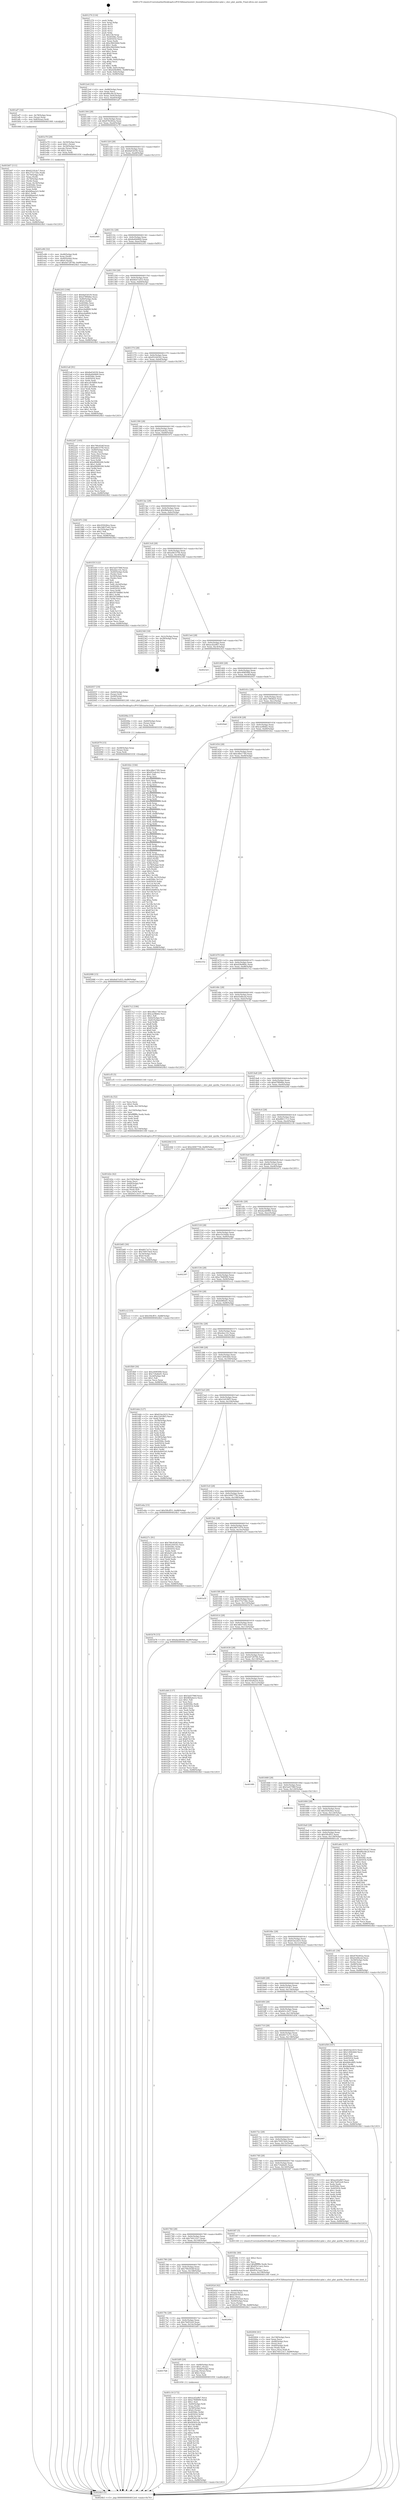 digraph "0x401270" {
  label = "0x401270 (/mnt/c/Users/mathe/Desktop/tcc/POCII/binaries/extr_linuxdriversusbhostxhci-plat.c_xhci_plat_quirks_Final-ollvm.out::main(0))"
  labelloc = "t"
  node[shape=record]

  Entry [label="",width=0.3,height=0.3,shape=circle,fillcolor=black,style=filled]
  "0x4012e4" [label="{
     0x4012e4 [32]\l
     | [instrs]\l
     &nbsp;&nbsp;0x4012e4 \<+6\>: mov -0x88(%rbp),%eax\l
     &nbsp;&nbsp;0x4012ea \<+2\>: mov %eax,%ecx\l
     &nbsp;&nbsp;0x4012ec \<+6\>: sub $0x86a36c2f,%ecx\l
     &nbsp;&nbsp;0x4012f2 \<+6\>: mov %eax,-0x9c(%rbp)\l
     &nbsp;&nbsp;0x4012f8 \<+6\>: mov %ecx,-0xa0(%rbp)\l
     &nbsp;&nbsp;0x4012fe \<+6\>: je 0000000000401af7 \<main+0x887\>\l
  }"]
  "0x401af7" [label="{
     0x401af7 [16]\l
     | [instrs]\l
     &nbsp;&nbsp;0x401af7 \<+4\>: mov -0x78(%rbp),%rax\l
     &nbsp;&nbsp;0x401afb \<+3\>: mov (%rax),%rax\l
     &nbsp;&nbsp;0x401afe \<+4\>: mov 0x8(%rax),%rdi\l
     &nbsp;&nbsp;0x401b02 \<+5\>: call 0000000000401060 \<atoi@plt\>\l
     | [calls]\l
     &nbsp;&nbsp;0x401060 \{1\} (unknown)\l
  }"]
  "0x401304" [label="{
     0x401304 [28]\l
     | [instrs]\l
     &nbsp;&nbsp;0x401304 \<+5\>: jmp 0000000000401309 \<main+0x99\>\l
     &nbsp;&nbsp;0x401309 \<+6\>: mov -0x9c(%rbp),%eax\l
     &nbsp;&nbsp;0x40130f \<+5\>: sub $0x8782402a,%eax\l
     &nbsp;&nbsp;0x401314 \<+6\>: mov %eax,-0xa4(%rbp)\l
     &nbsp;&nbsp;0x40131a \<+6\>: je 0000000000401e79 \<main+0xc09\>\l
  }"]
  Exit [label="",width=0.3,height=0.3,shape=circle,fillcolor=black,style=filled,peripheries=2]
  "0x401e79" [label="{
     0x401e79 [29]\l
     | [instrs]\l
     &nbsp;&nbsp;0x401e79 \<+4\>: mov -0x50(%rbp),%rax\l
     &nbsp;&nbsp;0x401e7d \<+6\>: movl $0x1,(%rax)\l
     &nbsp;&nbsp;0x401e83 \<+4\>: mov -0x50(%rbp),%rax\l
     &nbsp;&nbsp;0x401e87 \<+3\>: movslq (%rax),%rax\l
     &nbsp;&nbsp;0x401e8a \<+4\>: shl $0x2,%rax\l
     &nbsp;&nbsp;0x401e8e \<+3\>: mov %rax,%rdi\l
     &nbsp;&nbsp;0x401e91 \<+5\>: call 0000000000401050 \<malloc@plt\>\l
     | [calls]\l
     &nbsp;&nbsp;0x401050 \{1\} (unknown)\l
  }"]
  "0x401320" [label="{
     0x401320 [28]\l
     | [instrs]\l
     &nbsp;&nbsp;0x401320 \<+5\>: jmp 0000000000401325 \<main+0xb5\>\l
     &nbsp;&nbsp;0x401325 \<+6\>: mov -0x9c(%rbp),%eax\l
     &nbsp;&nbsp;0x40132b \<+5\>: sub $0x8a03d1f4,%eax\l
     &nbsp;&nbsp;0x401330 \<+6\>: mov %eax,-0xa8(%rbp)\l
     &nbsp;&nbsp;0x401336 \<+6\>: je 0000000000402485 \<main+0x1215\>\l
  }"]
  "0x402088" [label="{
     0x402088 [15]\l
     | [instrs]\l
     &nbsp;&nbsp;0x402088 \<+10\>: movl $0x8eb7cd33,-0x88(%rbp)\l
     &nbsp;&nbsp;0x402092 \<+5\>: jmp 00000000004024b3 \<main+0x1243\>\l
  }"]
  "0x402485" [label="{
     0x402485\l
  }", style=dashed]
  "0x40133c" [label="{
     0x40133c [28]\l
     | [instrs]\l
     &nbsp;&nbsp;0x40133c \<+5\>: jmp 0000000000401341 \<main+0xd1\>\l
     &nbsp;&nbsp;0x401341 \<+6\>: mov -0x9c(%rbp),%eax\l
     &nbsp;&nbsp;0x401347 \<+5\>: sub $0x8a40d469,%eax\l
     &nbsp;&nbsp;0x40134c \<+6\>: mov %eax,-0xac(%rbp)\l
     &nbsp;&nbsp;0x401352 \<+6\>: je 0000000000402203 \<main+0xf93\>\l
  }"]
  "0x402079" [label="{
     0x402079 [15]\l
     | [instrs]\l
     &nbsp;&nbsp;0x402079 \<+4\>: mov -0x48(%rbp),%rax\l
     &nbsp;&nbsp;0x40207d \<+3\>: mov (%rax),%rax\l
     &nbsp;&nbsp;0x402080 \<+3\>: mov %rax,%rdi\l
     &nbsp;&nbsp;0x402083 \<+5\>: call 0000000000401030 \<free@plt\>\l
     | [calls]\l
     &nbsp;&nbsp;0x401030 \{1\} (unknown)\l
  }"]
  "0x402203" [label="{
     0x402203 [106]\l
     | [instrs]\l
     &nbsp;&nbsp;0x402203 \<+5\>: mov $0x8a03d1f4,%eax\l
     &nbsp;&nbsp;0x402208 \<+5\>: mov $0xd7f89dbe,%ecx\l
     &nbsp;&nbsp;0x40220d \<+4\>: mov -0x80(%rbp),%rdx\l
     &nbsp;&nbsp;0x402211 \<+6\>: movl $0x0,(%rdx)\l
     &nbsp;&nbsp;0x402217 \<+7\>: mov 0x40506c,%esi\l
     &nbsp;&nbsp;0x40221e \<+7\>: mov 0x405054,%edi\l
     &nbsp;&nbsp;0x402225 \<+3\>: mov %esi,%r8d\l
     &nbsp;&nbsp;0x402228 \<+7\>: sub $0xec6af600,%r8d\l
     &nbsp;&nbsp;0x40222f \<+4\>: sub $0x1,%r8d\l
     &nbsp;&nbsp;0x402233 \<+7\>: add $0xec6af600,%r8d\l
     &nbsp;&nbsp;0x40223a \<+4\>: imul %r8d,%esi\l
     &nbsp;&nbsp;0x40223e \<+3\>: and $0x1,%esi\l
     &nbsp;&nbsp;0x402241 \<+3\>: cmp $0x0,%esi\l
     &nbsp;&nbsp;0x402244 \<+4\>: sete %r9b\l
     &nbsp;&nbsp;0x402248 \<+3\>: cmp $0xa,%edi\l
     &nbsp;&nbsp;0x40224b \<+4\>: setl %r10b\l
     &nbsp;&nbsp;0x40224f \<+3\>: mov %r9b,%r11b\l
     &nbsp;&nbsp;0x402252 \<+3\>: and %r10b,%r11b\l
     &nbsp;&nbsp;0x402255 \<+3\>: xor %r10b,%r9b\l
     &nbsp;&nbsp;0x402258 \<+3\>: or %r9b,%r11b\l
     &nbsp;&nbsp;0x40225b \<+4\>: test $0x1,%r11b\l
     &nbsp;&nbsp;0x40225f \<+3\>: cmovne %ecx,%eax\l
     &nbsp;&nbsp;0x402262 \<+6\>: mov %eax,-0x88(%rbp)\l
     &nbsp;&nbsp;0x402268 \<+5\>: jmp 00000000004024b3 \<main+0x1243\>\l
  }"]
  "0x401358" [label="{
     0x401358 [28]\l
     | [instrs]\l
     &nbsp;&nbsp;0x401358 \<+5\>: jmp 000000000040135d \<main+0xed\>\l
     &nbsp;&nbsp;0x40135d \<+6\>: mov -0x9c(%rbp),%eax\l
     &nbsp;&nbsp;0x401363 \<+5\>: sub $0x8eb7cd33,%eax\l
     &nbsp;&nbsp;0x401368 \<+6\>: mov %eax,-0xb0(%rbp)\l
     &nbsp;&nbsp;0x40136e \<+6\>: je 00000000004021a8 \<main+0xf38\>\l
  }"]
  "0x40206a" [label="{
     0x40206a [15]\l
     | [instrs]\l
     &nbsp;&nbsp;0x40206a \<+4\>: mov -0x60(%rbp),%rax\l
     &nbsp;&nbsp;0x40206e \<+3\>: mov (%rax),%rax\l
     &nbsp;&nbsp;0x402071 \<+3\>: mov %rax,%rdi\l
     &nbsp;&nbsp;0x402074 \<+5\>: call 0000000000401030 \<free@plt\>\l
     | [calls]\l
     &nbsp;&nbsp;0x401030 \{1\} (unknown)\l
  }"]
  "0x4021a8" [label="{
     0x4021a8 [91]\l
     | [instrs]\l
     &nbsp;&nbsp;0x4021a8 \<+5\>: mov $0x8a03d1f4,%eax\l
     &nbsp;&nbsp;0x4021ad \<+5\>: mov $0x8a40d469,%ecx\l
     &nbsp;&nbsp;0x4021b2 \<+7\>: mov 0x40506c,%edx\l
     &nbsp;&nbsp;0x4021b9 \<+7\>: mov 0x405054,%esi\l
     &nbsp;&nbsp;0x4021c0 \<+2\>: mov %edx,%edi\l
     &nbsp;&nbsp;0x4021c2 \<+6\>: add $0xca03bf69,%edi\l
     &nbsp;&nbsp;0x4021c8 \<+3\>: sub $0x1,%edi\l
     &nbsp;&nbsp;0x4021cb \<+6\>: sub $0xca03bf69,%edi\l
     &nbsp;&nbsp;0x4021d1 \<+3\>: imul %edi,%edx\l
     &nbsp;&nbsp;0x4021d4 \<+3\>: and $0x1,%edx\l
     &nbsp;&nbsp;0x4021d7 \<+3\>: cmp $0x0,%edx\l
     &nbsp;&nbsp;0x4021da \<+4\>: sete %r8b\l
     &nbsp;&nbsp;0x4021de \<+3\>: cmp $0xa,%esi\l
     &nbsp;&nbsp;0x4021e1 \<+4\>: setl %r9b\l
     &nbsp;&nbsp;0x4021e5 \<+3\>: mov %r8b,%r10b\l
     &nbsp;&nbsp;0x4021e8 \<+3\>: and %r9b,%r10b\l
     &nbsp;&nbsp;0x4021eb \<+3\>: xor %r9b,%r8b\l
     &nbsp;&nbsp;0x4021ee \<+3\>: or %r8b,%r10b\l
     &nbsp;&nbsp;0x4021f1 \<+4\>: test $0x1,%r10b\l
     &nbsp;&nbsp;0x4021f5 \<+3\>: cmovne %ecx,%eax\l
     &nbsp;&nbsp;0x4021f8 \<+6\>: mov %eax,-0x88(%rbp)\l
     &nbsp;&nbsp;0x4021fe \<+5\>: jmp 00000000004024b3 \<main+0x1243\>\l
  }"]
  "0x401374" [label="{
     0x401374 [28]\l
     | [instrs]\l
     &nbsp;&nbsp;0x401374 \<+5\>: jmp 0000000000401379 \<main+0x109\>\l
     &nbsp;&nbsp;0x401379 \<+6\>: mov -0x9c(%rbp),%eax\l
     &nbsp;&nbsp;0x40137f \<+5\>: sub $0x95244542,%eax\l
     &nbsp;&nbsp;0x401384 \<+6\>: mov %eax,-0xb4(%rbp)\l
     &nbsp;&nbsp;0x40138a \<+6\>: je 00000000004022d7 \<main+0x1067\>\l
  }"]
  "0x402004" [label="{
     0x402004 [41]\l
     | [instrs]\l
     &nbsp;&nbsp;0x402004 \<+6\>: mov -0x158(%rbp),%ecx\l
     &nbsp;&nbsp;0x40200a \<+3\>: imul %eax,%ecx\l
     &nbsp;&nbsp;0x40200d \<+4\>: mov -0x48(%rbp),%rsi\l
     &nbsp;&nbsp;0x402011 \<+3\>: mov (%rsi),%rsi\l
     &nbsp;&nbsp;0x402014 \<+4\>: mov -0x40(%rbp),%rdi\l
     &nbsp;&nbsp;0x402018 \<+3\>: movslq (%rdi),%rdi\l
     &nbsp;&nbsp;0x40201b \<+3\>: mov %ecx,(%rsi,%rdi,4)\l
     &nbsp;&nbsp;0x40201e \<+10\>: movl $0x744123c7,-0x88(%rbp)\l
     &nbsp;&nbsp;0x402028 \<+5\>: jmp 00000000004024b3 \<main+0x1243\>\l
  }"]
  "0x4022d7" [label="{
     0x4022d7 [105]\l
     | [instrs]\l
     &nbsp;&nbsp;0x4022d7 \<+5\>: mov $0x790c83df,%eax\l
     &nbsp;&nbsp;0x4022dc \<+5\>: mov $0xa06337f4,%ecx\l
     &nbsp;&nbsp;0x4022e1 \<+4\>: mov -0x80(%rbp),%rdx\l
     &nbsp;&nbsp;0x4022e5 \<+2\>: mov (%rdx),%esi\l
     &nbsp;&nbsp;0x4022e7 \<+3\>: mov %esi,-0x2c(%rbp)\l
     &nbsp;&nbsp;0x4022ea \<+7\>: mov 0x40506c,%esi\l
     &nbsp;&nbsp;0x4022f1 \<+7\>: mov 0x405054,%edi\l
     &nbsp;&nbsp;0x4022f8 \<+3\>: mov %esi,%r8d\l
     &nbsp;&nbsp;0x4022fb \<+7\>: add $0xd9080200,%r8d\l
     &nbsp;&nbsp;0x402302 \<+4\>: sub $0x1,%r8d\l
     &nbsp;&nbsp;0x402306 \<+7\>: sub $0xd9080200,%r8d\l
     &nbsp;&nbsp;0x40230d \<+4\>: imul %r8d,%esi\l
     &nbsp;&nbsp;0x402311 \<+3\>: and $0x1,%esi\l
     &nbsp;&nbsp;0x402314 \<+3\>: cmp $0x0,%esi\l
     &nbsp;&nbsp;0x402317 \<+4\>: sete %r9b\l
     &nbsp;&nbsp;0x40231b \<+3\>: cmp $0xa,%edi\l
     &nbsp;&nbsp;0x40231e \<+4\>: setl %r10b\l
     &nbsp;&nbsp;0x402322 \<+3\>: mov %r9b,%r11b\l
     &nbsp;&nbsp;0x402325 \<+3\>: and %r10b,%r11b\l
     &nbsp;&nbsp;0x402328 \<+3\>: xor %r10b,%r9b\l
     &nbsp;&nbsp;0x40232b \<+3\>: or %r9b,%r11b\l
     &nbsp;&nbsp;0x40232e \<+4\>: test $0x1,%r11b\l
     &nbsp;&nbsp;0x402332 \<+3\>: cmovne %ecx,%eax\l
     &nbsp;&nbsp;0x402335 \<+6\>: mov %eax,-0x88(%rbp)\l
     &nbsp;&nbsp;0x40233b \<+5\>: jmp 00000000004024b3 \<main+0x1243\>\l
  }"]
  "0x401390" [label="{
     0x401390 [28]\l
     | [instrs]\l
     &nbsp;&nbsp;0x401390 \<+5\>: jmp 0000000000401395 \<main+0x125\>\l
     &nbsp;&nbsp;0x401395 \<+6\>: mov -0x9c(%rbp),%eax\l
     &nbsp;&nbsp;0x40139b \<+5\>: sub $0x952a4cb2,%eax\l
     &nbsp;&nbsp;0x4013a0 \<+6\>: mov %eax,-0xb8(%rbp)\l
     &nbsp;&nbsp;0x4013a6 \<+6\>: je 000000000040197c \<main+0x70c\>\l
  }"]
  "0x401fdc" [label="{
     0x401fdc [40]\l
     | [instrs]\l
     &nbsp;&nbsp;0x401fdc \<+5\>: mov $0x2,%ecx\l
     &nbsp;&nbsp;0x401fe1 \<+1\>: cltd\l
     &nbsp;&nbsp;0x401fe2 \<+2\>: idiv %ecx\l
     &nbsp;&nbsp;0x401fe4 \<+6\>: imul $0xfffffffe,%edx,%ecx\l
     &nbsp;&nbsp;0x401fea \<+6\>: add $0xf03c1ae2,%ecx\l
     &nbsp;&nbsp;0x401ff0 \<+3\>: add $0x1,%ecx\l
     &nbsp;&nbsp;0x401ff3 \<+6\>: sub $0xf03c1ae2,%ecx\l
     &nbsp;&nbsp;0x401ff9 \<+6\>: mov %ecx,-0x158(%rbp)\l
     &nbsp;&nbsp;0x401fff \<+5\>: call 0000000000401160 \<next_i\>\l
     | [calls]\l
     &nbsp;&nbsp;0x401160 \{1\} (/mnt/c/Users/mathe/Desktop/tcc/POCII/binaries/extr_linuxdriversusbhostxhci-plat.c_xhci_plat_quirks_Final-ollvm.out::next_i)\l
  }"]
  "0x40197c" [label="{
     0x40197c [30]\l
     | [instrs]\l
     &nbsp;&nbsp;0x40197c \<+5\>: mov $0x5f3028ce,%eax\l
     &nbsp;&nbsp;0x401981 \<+5\>: mov $0x3d637e62,%ecx\l
     &nbsp;&nbsp;0x401986 \<+3\>: mov -0x35(%rbp),%dl\l
     &nbsp;&nbsp;0x401989 \<+3\>: test $0x1,%dl\l
     &nbsp;&nbsp;0x40198c \<+3\>: cmovne %ecx,%eax\l
     &nbsp;&nbsp;0x40198f \<+6\>: mov %eax,-0x88(%rbp)\l
     &nbsp;&nbsp;0x401995 \<+5\>: jmp 00000000004024b3 \<main+0x1243\>\l
  }"]
  "0x4013ac" [label="{
     0x4013ac [28]\l
     | [instrs]\l
     &nbsp;&nbsp;0x4013ac \<+5\>: jmp 00000000004013b1 \<main+0x141\>\l
     &nbsp;&nbsp;0x4013b1 \<+6\>: mov -0x9c(%rbp),%eax\l
     &nbsp;&nbsp;0x4013b7 \<+5\>: sub $0x9b6a4a1e,%eax\l
     &nbsp;&nbsp;0x4013bc \<+6\>: mov %eax,-0xbc(%rbp)\l
     &nbsp;&nbsp;0x4013c2 \<+6\>: je 0000000000401f3f \<main+0xccf\>\l
  }"]
  "0x401e96" [label="{
     0x401e96 [32]\l
     | [instrs]\l
     &nbsp;&nbsp;0x401e96 \<+4\>: mov -0x48(%rbp),%rdi\l
     &nbsp;&nbsp;0x401e9a \<+3\>: mov %rax,(%rdi)\l
     &nbsp;&nbsp;0x401e9d \<+4\>: mov -0x40(%rbp),%rax\l
     &nbsp;&nbsp;0x401ea1 \<+6\>: movl $0x0,(%rax)\l
     &nbsp;&nbsp;0x401ea7 \<+10\>: movl $0x4d72870b,-0x88(%rbp)\l
     &nbsp;&nbsp;0x401eb1 \<+5\>: jmp 00000000004024b3 \<main+0x1243\>\l
  }"]
  "0x401f3f" [label="{
     0x401f3f [122]\l
     | [instrs]\l
     &nbsp;&nbsp;0x401f3f \<+5\>: mov $0x5ad3786f,%eax\l
     &nbsp;&nbsp;0x401f44 \<+5\>: mov $0xebec33c,%ecx\l
     &nbsp;&nbsp;0x401f49 \<+4\>: mov -0x40(%rbp),%rdx\l
     &nbsp;&nbsp;0x401f4d \<+2\>: mov (%rdx),%esi\l
     &nbsp;&nbsp;0x401f4f \<+4\>: mov -0x50(%rbp),%rdx\l
     &nbsp;&nbsp;0x401f53 \<+2\>: cmp (%rdx),%esi\l
     &nbsp;&nbsp;0x401f55 \<+4\>: setl %dil\l
     &nbsp;&nbsp;0x401f59 \<+4\>: and $0x1,%dil\l
     &nbsp;&nbsp;0x401f5d \<+4\>: mov %dil,-0x2d(%rbp)\l
     &nbsp;&nbsp;0x401f61 \<+7\>: mov 0x40506c,%esi\l
     &nbsp;&nbsp;0x401f68 \<+8\>: mov 0x405054,%r8d\l
     &nbsp;&nbsp;0x401f70 \<+3\>: mov %esi,%r9d\l
     &nbsp;&nbsp;0x401f73 \<+7\>: sub $0x597d48b0,%r9d\l
     &nbsp;&nbsp;0x401f7a \<+4\>: sub $0x1,%r9d\l
     &nbsp;&nbsp;0x401f7e \<+7\>: add $0x597d48b0,%r9d\l
     &nbsp;&nbsp;0x401f85 \<+4\>: imul %r9d,%esi\l
     &nbsp;&nbsp;0x401f89 \<+3\>: and $0x1,%esi\l
     &nbsp;&nbsp;0x401f8c \<+3\>: cmp $0x0,%esi\l
     &nbsp;&nbsp;0x401f8f \<+4\>: sete %dil\l
     &nbsp;&nbsp;0x401f93 \<+4\>: cmp $0xa,%r8d\l
     &nbsp;&nbsp;0x401f97 \<+4\>: setl %r10b\l
     &nbsp;&nbsp;0x401f9b \<+3\>: mov %dil,%r11b\l
     &nbsp;&nbsp;0x401f9e \<+3\>: and %r10b,%r11b\l
     &nbsp;&nbsp;0x401fa1 \<+3\>: xor %r10b,%dil\l
     &nbsp;&nbsp;0x401fa4 \<+3\>: or %dil,%r11b\l
     &nbsp;&nbsp;0x401fa7 \<+4\>: test $0x1,%r11b\l
     &nbsp;&nbsp;0x401fab \<+3\>: cmovne %ecx,%eax\l
     &nbsp;&nbsp;0x401fae \<+6\>: mov %eax,-0x88(%rbp)\l
     &nbsp;&nbsp;0x401fb4 \<+5\>: jmp 00000000004024b3 \<main+0x1243\>\l
  }"]
  "0x4013c8" [label="{
     0x4013c8 [28]\l
     | [instrs]\l
     &nbsp;&nbsp;0x4013c8 \<+5\>: jmp 00000000004013cd \<main+0x15d\>\l
     &nbsp;&nbsp;0x4013cd \<+6\>: mov -0x9c(%rbp),%eax\l
     &nbsp;&nbsp;0x4013d3 \<+5\>: sub $0xa06337f4,%eax\l
     &nbsp;&nbsp;0x4013d8 \<+6\>: mov %eax,-0xc0(%rbp)\l
     &nbsp;&nbsp;0x4013de \<+6\>: je 0000000000402340 \<main+0x10d0\>\l
  }"]
  "0x401d2e" [label="{
     0x401d2e [42]\l
     | [instrs]\l
     &nbsp;&nbsp;0x401d2e \<+6\>: mov -0x154(%rbp),%ecx\l
     &nbsp;&nbsp;0x401d34 \<+3\>: imul %eax,%ecx\l
     &nbsp;&nbsp;0x401d37 \<+4\>: mov -0x60(%rbp),%r8\l
     &nbsp;&nbsp;0x401d3b \<+3\>: mov (%r8),%r8\l
     &nbsp;&nbsp;0x401d3e \<+4\>: mov -0x58(%rbp),%r9\l
     &nbsp;&nbsp;0x401d42 \<+3\>: movslq (%r9),%r9\l
     &nbsp;&nbsp;0x401d45 \<+4\>: mov %ecx,(%r8,%r9,4)\l
     &nbsp;&nbsp;0x401d49 \<+10\>: movl $0x641c3e57,-0x88(%rbp)\l
     &nbsp;&nbsp;0x401d53 \<+5\>: jmp 00000000004024b3 \<main+0x1243\>\l
  }"]
  "0x402340" [label="{
     0x402340 [18]\l
     | [instrs]\l
     &nbsp;&nbsp;0x402340 \<+3\>: mov -0x2c(%rbp),%eax\l
     &nbsp;&nbsp;0x402343 \<+4\>: lea -0x28(%rbp),%rsp\l
     &nbsp;&nbsp;0x402347 \<+1\>: pop %rbx\l
     &nbsp;&nbsp;0x402348 \<+2\>: pop %r12\l
     &nbsp;&nbsp;0x40234a \<+2\>: pop %r13\l
     &nbsp;&nbsp;0x40234c \<+2\>: pop %r14\l
     &nbsp;&nbsp;0x40234e \<+2\>: pop %r15\l
     &nbsp;&nbsp;0x402350 \<+1\>: pop %rbp\l
     &nbsp;&nbsp;0x402351 \<+1\>: ret\l
  }"]
  "0x4013e4" [label="{
     0x4013e4 [28]\l
     | [instrs]\l
     &nbsp;&nbsp;0x4013e4 \<+5\>: jmp 00000000004013e9 \<main+0x179\>\l
     &nbsp;&nbsp;0x4013e9 \<+6\>: mov -0x9c(%rbp),%eax\l
     &nbsp;&nbsp;0x4013ef \<+5\>: sub $0xacd2a9b7,%eax\l
     &nbsp;&nbsp;0x4013f4 \<+6\>: mov %eax,-0xc4(%rbp)\l
     &nbsp;&nbsp;0x4013fa \<+6\>: je 00000000004023e5 \<main+0x1175\>\l
  }"]
  "0x401cfa" [label="{
     0x401cfa [52]\l
     | [instrs]\l
     &nbsp;&nbsp;0x401cfa \<+2\>: xor %ecx,%ecx\l
     &nbsp;&nbsp;0x401cfc \<+5\>: mov $0x2,%edx\l
     &nbsp;&nbsp;0x401d01 \<+6\>: mov %edx,-0x150(%rbp)\l
     &nbsp;&nbsp;0x401d07 \<+1\>: cltd\l
     &nbsp;&nbsp;0x401d08 \<+6\>: mov -0x150(%rbp),%esi\l
     &nbsp;&nbsp;0x401d0e \<+2\>: idiv %esi\l
     &nbsp;&nbsp;0x401d10 \<+6\>: imul $0xfffffffe,%edx,%edx\l
     &nbsp;&nbsp;0x401d16 \<+2\>: mov %ecx,%edi\l
     &nbsp;&nbsp;0x401d18 \<+2\>: sub %edx,%edi\l
     &nbsp;&nbsp;0x401d1a \<+2\>: mov %ecx,%edx\l
     &nbsp;&nbsp;0x401d1c \<+3\>: sub $0x1,%edx\l
     &nbsp;&nbsp;0x401d1f \<+2\>: add %edx,%edi\l
     &nbsp;&nbsp;0x401d21 \<+2\>: sub %edi,%ecx\l
     &nbsp;&nbsp;0x401d23 \<+6\>: mov %ecx,-0x154(%rbp)\l
     &nbsp;&nbsp;0x401d29 \<+5\>: call 0000000000401160 \<next_i\>\l
     | [calls]\l
     &nbsp;&nbsp;0x401160 \{1\} (/mnt/c/Users/mathe/Desktop/tcc/POCII/binaries/extr_linuxdriversusbhostxhci-plat.c_xhci_plat_quirks_Final-ollvm.out::next_i)\l
  }"]
  "0x4023e5" [label="{
     0x4023e5\l
  }", style=dashed]
  "0x401400" [label="{
     0x401400 [28]\l
     | [instrs]\l
     &nbsp;&nbsp;0x401400 \<+5\>: jmp 0000000000401405 \<main+0x195\>\l
     &nbsp;&nbsp;0x401405 \<+6\>: mov -0x9c(%rbp),%eax\l
     &nbsp;&nbsp;0x40140b \<+5\>: sub $0xc6085f08,%eax\l
     &nbsp;&nbsp;0x401410 \<+6\>: mov %eax,-0xc8(%rbp)\l
     &nbsp;&nbsp;0x401416 \<+6\>: je 0000000000402057 \<main+0xde7\>\l
  }"]
  "0x401c16" [label="{
     0x401c16 [172]\l
     | [instrs]\l
     &nbsp;&nbsp;0x401c16 \<+5\>: mov $0xacd2a9b7,%ecx\l
     &nbsp;&nbsp;0x401c1b \<+5\>: mov $0xe78df499,%edx\l
     &nbsp;&nbsp;0x401c20 \<+3\>: mov $0x1,%sil\l
     &nbsp;&nbsp;0x401c23 \<+4\>: mov -0x60(%rbp),%rdi\l
     &nbsp;&nbsp;0x401c27 \<+3\>: mov %rax,(%rdi)\l
     &nbsp;&nbsp;0x401c2a \<+4\>: mov -0x58(%rbp),%rax\l
     &nbsp;&nbsp;0x401c2e \<+6\>: movl $0x0,(%rax)\l
     &nbsp;&nbsp;0x401c34 \<+8\>: mov 0x40506c,%r8d\l
     &nbsp;&nbsp;0x401c3c \<+8\>: mov 0x405054,%r9d\l
     &nbsp;&nbsp;0x401c44 \<+3\>: mov %r8d,%r10d\l
     &nbsp;&nbsp;0x401c47 \<+7\>: sub $0xf4565c2b,%r10d\l
     &nbsp;&nbsp;0x401c4e \<+4\>: sub $0x1,%r10d\l
     &nbsp;&nbsp;0x401c52 \<+7\>: add $0xf4565c2b,%r10d\l
     &nbsp;&nbsp;0x401c59 \<+4\>: imul %r10d,%r8d\l
     &nbsp;&nbsp;0x401c5d \<+4\>: and $0x1,%r8d\l
     &nbsp;&nbsp;0x401c61 \<+4\>: cmp $0x0,%r8d\l
     &nbsp;&nbsp;0x401c65 \<+4\>: sete %r11b\l
     &nbsp;&nbsp;0x401c69 \<+4\>: cmp $0xa,%r9d\l
     &nbsp;&nbsp;0x401c6d \<+3\>: setl %bl\l
     &nbsp;&nbsp;0x401c70 \<+3\>: mov %r11b,%r14b\l
     &nbsp;&nbsp;0x401c73 \<+4\>: xor $0xff,%r14b\l
     &nbsp;&nbsp;0x401c77 \<+3\>: mov %bl,%r15b\l
     &nbsp;&nbsp;0x401c7a \<+4\>: xor $0xff,%r15b\l
     &nbsp;&nbsp;0x401c7e \<+4\>: xor $0x1,%sil\l
     &nbsp;&nbsp;0x401c82 \<+3\>: mov %r14b,%r12b\l
     &nbsp;&nbsp;0x401c85 \<+4\>: and $0xff,%r12b\l
     &nbsp;&nbsp;0x401c89 \<+3\>: and %sil,%r11b\l
     &nbsp;&nbsp;0x401c8c \<+3\>: mov %r15b,%r13b\l
     &nbsp;&nbsp;0x401c8f \<+4\>: and $0xff,%r13b\l
     &nbsp;&nbsp;0x401c93 \<+3\>: and %sil,%bl\l
     &nbsp;&nbsp;0x401c96 \<+3\>: or %r11b,%r12b\l
     &nbsp;&nbsp;0x401c99 \<+3\>: or %bl,%r13b\l
     &nbsp;&nbsp;0x401c9c \<+3\>: xor %r13b,%r12b\l
     &nbsp;&nbsp;0x401c9f \<+3\>: or %r15b,%r14b\l
     &nbsp;&nbsp;0x401ca2 \<+4\>: xor $0xff,%r14b\l
     &nbsp;&nbsp;0x401ca6 \<+4\>: or $0x1,%sil\l
     &nbsp;&nbsp;0x401caa \<+3\>: and %sil,%r14b\l
     &nbsp;&nbsp;0x401cad \<+3\>: or %r14b,%r12b\l
     &nbsp;&nbsp;0x401cb0 \<+4\>: test $0x1,%r12b\l
     &nbsp;&nbsp;0x401cb4 \<+3\>: cmovne %edx,%ecx\l
     &nbsp;&nbsp;0x401cb7 \<+6\>: mov %ecx,-0x88(%rbp)\l
     &nbsp;&nbsp;0x401cbd \<+5\>: jmp 00000000004024b3 \<main+0x1243\>\l
  }"]
  "0x402057" [label="{
     0x402057 [19]\l
     | [instrs]\l
     &nbsp;&nbsp;0x402057 \<+4\>: mov -0x60(%rbp),%rax\l
     &nbsp;&nbsp;0x40205b \<+3\>: mov (%rax),%rdi\l
     &nbsp;&nbsp;0x40205e \<+4\>: mov -0x48(%rbp),%rax\l
     &nbsp;&nbsp;0x402062 \<+3\>: mov (%rax),%rsi\l
     &nbsp;&nbsp;0x402065 \<+5\>: call 0000000000401240 \<xhci_plat_quirks\>\l
     | [calls]\l
     &nbsp;&nbsp;0x401240 \{1\} (/mnt/c/Users/mathe/Desktop/tcc/POCII/binaries/extr_linuxdriversusbhostxhci-plat.c_xhci_plat_quirks_Final-ollvm.out::xhci_plat_quirks)\l
  }"]
  "0x40141c" [label="{
     0x40141c [28]\l
     | [instrs]\l
     &nbsp;&nbsp;0x40141c \<+5\>: jmp 0000000000401421 \<main+0x1b1\>\l
     &nbsp;&nbsp;0x401421 \<+6\>: mov -0x9c(%rbp),%eax\l
     &nbsp;&nbsp;0x401427 \<+5\>: sub $0xc7964be5,%eax\l
     &nbsp;&nbsp;0x40142c \<+6\>: mov %eax,-0xcc(%rbp)\l
     &nbsp;&nbsp;0x401432 \<+6\>: je 00000000004020a6 \<main+0xe36\>\l
  }"]
  "0x4017b8" [label="{
     0x4017b8\l
  }", style=dashed]
  "0x4020a6" [label="{
     0x4020a6\l
  }", style=dashed]
  "0x401438" [label="{
     0x401438 [28]\l
     | [instrs]\l
     &nbsp;&nbsp;0x401438 \<+5\>: jmp 000000000040143d \<main+0x1cd\>\l
     &nbsp;&nbsp;0x40143d \<+6\>: mov -0x9c(%rbp),%eax\l
     &nbsp;&nbsp;0x401443 \<+5\>: sub $0xcacf8dd2,%eax\l
     &nbsp;&nbsp;0x401448 \<+6\>: mov %eax,-0xd0(%rbp)\l
     &nbsp;&nbsp;0x40144e \<+6\>: je 000000000040182c \<main+0x5bc\>\l
  }"]
  "0x401bf9" [label="{
     0x401bf9 [29]\l
     | [instrs]\l
     &nbsp;&nbsp;0x401bf9 \<+4\>: mov -0x68(%rbp),%rax\l
     &nbsp;&nbsp;0x401bfd \<+6\>: movl $0x1,(%rax)\l
     &nbsp;&nbsp;0x401c03 \<+4\>: mov -0x68(%rbp),%rax\l
     &nbsp;&nbsp;0x401c07 \<+3\>: movslq (%rax),%rax\l
     &nbsp;&nbsp;0x401c0a \<+4\>: shl $0x2,%rax\l
     &nbsp;&nbsp;0x401c0e \<+3\>: mov %rax,%rdi\l
     &nbsp;&nbsp;0x401c11 \<+5\>: call 0000000000401050 \<malloc@plt\>\l
     | [calls]\l
     &nbsp;&nbsp;0x401050 \{1\} (unknown)\l
  }"]
  "0x40182c" [label="{
     0x40182c [336]\l
     | [instrs]\l
     &nbsp;&nbsp;0x40182c \<+5\>: mov $0xcdbe1749,%eax\l
     &nbsp;&nbsp;0x401831 \<+5\>: mov $0x952a4cb2,%ecx\l
     &nbsp;&nbsp;0x401836 \<+2\>: mov $0x1,%dl\l
     &nbsp;&nbsp;0x401838 \<+3\>: mov %rsp,%rsi\l
     &nbsp;&nbsp;0x40183b \<+4\>: add $0xfffffffffffffff0,%rsi\l
     &nbsp;&nbsp;0x40183f \<+3\>: mov %rsi,%rsp\l
     &nbsp;&nbsp;0x401842 \<+4\>: mov %rsi,-0x80(%rbp)\l
     &nbsp;&nbsp;0x401846 \<+3\>: mov %rsp,%rsi\l
     &nbsp;&nbsp;0x401849 \<+4\>: add $0xfffffffffffffff0,%rsi\l
     &nbsp;&nbsp;0x40184d \<+3\>: mov %rsi,%rsp\l
     &nbsp;&nbsp;0x401850 \<+3\>: mov %rsp,%rdi\l
     &nbsp;&nbsp;0x401853 \<+4\>: add $0xfffffffffffffff0,%rdi\l
     &nbsp;&nbsp;0x401857 \<+3\>: mov %rdi,%rsp\l
     &nbsp;&nbsp;0x40185a \<+4\>: mov %rdi,-0x78(%rbp)\l
     &nbsp;&nbsp;0x40185e \<+3\>: mov %rsp,%rdi\l
     &nbsp;&nbsp;0x401861 \<+4\>: add $0xfffffffffffffff0,%rdi\l
     &nbsp;&nbsp;0x401865 \<+3\>: mov %rdi,%rsp\l
     &nbsp;&nbsp;0x401868 \<+4\>: mov %rdi,-0x70(%rbp)\l
     &nbsp;&nbsp;0x40186c \<+3\>: mov %rsp,%rdi\l
     &nbsp;&nbsp;0x40186f \<+4\>: add $0xfffffffffffffff0,%rdi\l
     &nbsp;&nbsp;0x401873 \<+3\>: mov %rdi,%rsp\l
     &nbsp;&nbsp;0x401876 \<+4\>: mov %rdi,-0x68(%rbp)\l
     &nbsp;&nbsp;0x40187a \<+3\>: mov %rsp,%rdi\l
     &nbsp;&nbsp;0x40187d \<+4\>: add $0xfffffffffffffff0,%rdi\l
     &nbsp;&nbsp;0x401881 \<+3\>: mov %rdi,%rsp\l
     &nbsp;&nbsp;0x401884 \<+4\>: mov %rdi,-0x60(%rbp)\l
     &nbsp;&nbsp;0x401888 \<+3\>: mov %rsp,%rdi\l
     &nbsp;&nbsp;0x40188b \<+4\>: add $0xfffffffffffffff0,%rdi\l
     &nbsp;&nbsp;0x40188f \<+3\>: mov %rdi,%rsp\l
     &nbsp;&nbsp;0x401892 \<+4\>: mov %rdi,-0x58(%rbp)\l
     &nbsp;&nbsp;0x401896 \<+3\>: mov %rsp,%rdi\l
     &nbsp;&nbsp;0x401899 \<+4\>: add $0xfffffffffffffff0,%rdi\l
     &nbsp;&nbsp;0x40189d \<+3\>: mov %rdi,%rsp\l
     &nbsp;&nbsp;0x4018a0 \<+4\>: mov %rdi,-0x50(%rbp)\l
     &nbsp;&nbsp;0x4018a4 \<+3\>: mov %rsp,%rdi\l
     &nbsp;&nbsp;0x4018a7 \<+4\>: add $0xfffffffffffffff0,%rdi\l
     &nbsp;&nbsp;0x4018ab \<+3\>: mov %rdi,%rsp\l
     &nbsp;&nbsp;0x4018ae \<+4\>: mov %rdi,-0x48(%rbp)\l
     &nbsp;&nbsp;0x4018b2 \<+3\>: mov %rsp,%rdi\l
     &nbsp;&nbsp;0x4018b5 \<+4\>: add $0xfffffffffffffff0,%rdi\l
     &nbsp;&nbsp;0x4018b9 \<+3\>: mov %rdi,%rsp\l
     &nbsp;&nbsp;0x4018bc \<+4\>: mov %rdi,-0x40(%rbp)\l
     &nbsp;&nbsp;0x4018c0 \<+4\>: mov -0x80(%rbp),%rdi\l
     &nbsp;&nbsp;0x4018c4 \<+6\>: movl $0x0,(%rdi)\l
     &nbsp;&nbsp;0x4018ca \<+7\>: mov -0x8c(%rbp),%r8d\l
     &nbsp;&nbsp;0x4018d1 \<+3\>: mov %r8d,(%rsi)\l
     &nbsp;&nbsp;0x4018d4 \<+4\>: mov -0x78(%rbp),%rdi\l
     &nbsp;&nbsp;0x4018d8 \<+7\>: mov -0x98(%rbp),%r9\l
     &nbsp;&nbsp;0x4018df \<+3\>: mov %r9,(%rdi)\l
     &nbsp;&nbsp;0x4018e2 \<+3\>: cmpl $0x2,(%rsi)\l
     &nbsp;&nbsp;0x4018e5 \<+4\>: setne %r10b\l
     &nbsp;&nbsp;0x4018e9 \<+4\>: and $0x1,%r10b\l
     &nbsp;&nbsp;0x4018ed \<+4\>: mov %r10b,-0x35(%rbp)\l
     &nbsp;&nbsp;0x4018f1 \<+8\>: mov 0x40506c,%r11d\l
     &nbsp;&nbsp;0x4018f9 \<+7\>: mov 0x405054,%ebx\l
     &nbsp;&nbsp;0x401900 \<+3\>: mov %r11d,%r14d\l
     &nbsp;&nbsp;0x401903 \<+7\>: sub $0x62da6b5a,%r14d\l
     &nbsp;&nbsp;0x40190a \<+4\>: sub $0x1,%r14d\l
     &nbsp;&nbsp;0x40190e \<+7\>: add $0x62da6b5a,%r14d\l
     &nbsp;&nbsp;0x401915 \<+4\>: imul %r14d,%r11d\l
     &nbsp;&nbsp;0x401919 \<+4\>: and $0x1,%r11d\l
     &nbsp;&nbsp;0x40191d \<+4\>: cmp $0x0,%r11d\l
     &nbsp;&nbsp;0x401921 \<+4\>: sete %r10b\l
     &nbsp;&nbsp;0x401925 \<+3\>: cmp $0xa,%ebx\l
     &nbsp;&nbsp;0x401928 \<+4\>: setl %r15b\l
     &nbsp;&nbsp;0x40192c \<+3\>: mov %r10b,%r12b\l
     &nbsp;&nbsp;0x40192f \<+4\>: xor $0xff,%r12b\l
     &nbsp;&nbsp;0x401933 \<+3\>: mov %r15b,%r13b\l
     &nbsp;&nbsp;0x401936 \<+4\>: xor $0xff,%r13b\l
     &nbsp;&nbsp;0x40193a \<+3\>: xor $0x0,%dl\l
     &nbsp;&nbsp;0x40193d \<+3\>: mov %r12b,%sil\l
     &nbsp;&nbsp;0x401940 \<+4\>: and $0x0,%sil\l
     &nbsp;&nbsp;0x401944 \<+3\>: and %dl,%r10b\l
     &nbsp;&nbsp;0x401947 \<+3\>: mov %r13b,%dil\l
     &nbsp;&nbsp;0x40194a \<+4\>: and $0x0,%dil\l
     &nbsp;&nbsp;0x40194e \<+3\>: and %dl,%r15b\l
     &nbsp;&nbsp;0x401951 \<+3\>: or %r10b,%sil\l
     &nbsp;&nbsp;0x401954 \<+3\>: or %r15b,%dil\l
     &nbsp;&nbsp;0x401957 \<+3\>: xor %dil,%sil\l
     &nbsp;&nbsp;0x40195a \<+3\>: or %r13b,%r12b\l
     &nbsp;&nbsp;0x40195d \<+4\>: xor $0xff,%r12b\l
     &nbsp;&nbsp;0x401961 \<+3\>: or $0x0,%dl\l
     &nbsp;&nbsp;0x401964 \<+3\>: and %dl,%r12b\l
     &nbsp;&nbsp;0x401967 \<+3\>: or %r12b,%sil\l
     &nbsp;&nbsp;0x40196a \<+4\>: test $0x1,%sil\l
     &nbsp;&nbsp;0x40196e \<+3\>: cmovne %ecx,%eax\l
     &nbsp;&nbsp;0x401971 \<+6\>: mov %eax,-0x88(%rbp)\l
     &nbsp;&nbsp;0x401977 \<+5\>: jmp 00000000004024b3 \<main+0x1243\>\l
  }"]
  "0x401454" [label="{
     0x401454 [28]\l
     | [instrs]\l
     &nbsp;&nbsp;0x401454 \<+5\>: jmp 0000000000401459 \<main+0x1e9\>\l
     &nbsp;&nbsp;0x401459 \<+6\>: mov -0x9c(%rbp),%eax\l
     &nbsp;&nbsp;0x40145f \<+5\>: sub $0xcdbe1749,%eax\l
     &nbsp;&nbsp;0x401464 \<+6\>: mov %eax,-0xd4(%rbp)\l
     &nbsp;&nbsp;0x40146a \<+6\>: je 0000000000402352 \<main+0x10e2\>\l
  }"]
  "0x40179c" [label="{
     0x40179c [28]\l
     | [instrs]\l
     &nbsp;&nbsp;0x40179c \<+5\>: jmp 00000000004017a1 \<main+0x531\>\l
     &nbsp;&nbsp;0x4017a1 \<+6\>: mov -0x9c(%rbp),%eax\l
     &nbsp;&nbsp;0x4017a7 \<+5\>: sub $0x7fa952e9,%eax\l
     &nbsp;&nbsp;0x4017ac \<+6\>: mov %eax,-0x14c(%rbp)\l
     &nbsp;&nbsp;0x4017b2 \<+6\>: je 0000000000401bf9 \<main+0x989\>\l
  }"]
  "0x402352" [label="{
     0x402352\l
  }", style=dashed]
  "0x401470" [label="{
     0x401470 [28]\l
     | [instrs]\l
     &nbsp;&nbsp;0x401470 \<+5\>: jmp 0000000000401475 \<main+0x205\>\l
     &nbsp;&nbsp;0x401475 \<+6\>: mov -0x9c(%rbp),%eax\l
     &nbsp;&nbsp;0x40147b \<+5\>: sub $0xd28e884c,%eax\l
     &nbsp;&nbsp;0x401480 \<+6\>: mov %eax,-0xd8(%rbp)\l
     &nbsp;&nbsp;0x401486 \<+6\>: je 00000000004017c2 \<main+0x552\>\l
  }"]
  "0x40249e" [label="{
     0x40249e\l
  }", style=dashed]
  "0x4017c2" [label="{
     0x4017c2 [106]\l
     | [instrs]\l
     &nbsp;&nbsp;0x4017c2 \<+5\>: mov $0xcdbe1749,%eax\l
     &nbsp;&nbsp;0x4017c7 \<+5\>: mov $0xcacf8dd2,%ecx\l
     &nbsp;&nbsp;0x4017cc \<+2\>: mov $0x1,%dl\l
     &nbsp;&nbsp;0x4017ce \<+7\>: mov -0x82(%rbp),%sil\l
     &nbsp;&nbsp;0x4017d5 \<+7\>: mov -0x81(%rbp),%dil\l
     &nbsp;&nbsp;0x4017dc \<+3\>: mov %sil,%r8b\l
     &nbsp;&nbsp;0x4017df \<+4\>: xor $0xff,%r8b\l
     &nbsp;&nbsp;0x4017e3 \<+3\>: mov %dil,%r9b\l
     &nbsp;&nbsp;0x4017e6 \<+4\>: xor $0xff,%r9b\l
     &nbsp;&nbsp;0x4017ea \<+3\>: xor $0x0,%dl\l
     &nbsp;&nbsp;0x4017ed \<+3\>: mov %r8b,%r10b\l
     &nbsp;&nbsp;0x4017f0 \<+4\>: and $0x0,%r10b\l
     &nbsp;&nbsp;0x4017f4 \<+3\>: and %dl,%sil\l
     &nbsp;&nbsp;0x4017f7 \<+3\>: mov %r9b,%r11b\l
     &nbsp;&nbsp;0x4017fa \<+4\>: and $0x0,%r11b\l
     &nbsp;&nbsp;0x4017fe \<+3\>: and %dl,%dil\l
     &nbsp;&nbsp;0x401801 \<+3\>: or %sil,%r10b\l
     &nbsp;&nbsp;0x401804 \<+3\>: or %dil,%r11b\l
     &nbsp;&nbsp;0x401807 \<+3\>: xor %r11b,%r10b\l
     &nbsp;&nbsp;0x40180a \<+3\>: or %r9b,%r8b\l
     &nbsp;&nbsp;0x40180d \<+4\>: xor $0xff,%r8b\l
     &nbsp;&nbsp;0x401811 \<+3\>: or $0x0,%dl\l
     &nbsp;&nbsp;0x401814 \<+3\>: and %dl,%r8b\l
     &nbsp;&nbsp;0x401817 \<+3\>: or %r8b,%r10b\l
     &nbsp;&nbsp;0x40181a \<+4\>: test $0x1,%r10b\l
     &nbsp;&nbsp;0x40181e \<+3\>: cmovne %ecx,%eax\l
     &nbsp;&nbsp;0x401821 \<+6\>: mov %eax,-0x88(%rbp)\l
     &nbsp;&nbsp;0x401827 \<+5\>: jmp 00000000004024b3 \<main+0x1243\>\l
  }"]
  "0x40148c" [label="{
     0x40148c [28]\l
     | [instrs]\l
     &nbsp;&nbsp;0x40148c \<+5\>: jmp 0000000000401491 \<main+0x221\>\l
     &nbsp;&nbsp;0x401491 \<+6\>: mov -0x9c(%rbp),%eax\l
     &nbsp;&nbsp;0x401497 \<+5\>: sub $0xd3efbced,%eax\l
     &nbsp;&nbsp;0x40149c \<+6\>: mov %eax,-0xdc(%rbp)\l
     &nbsp;&nbsp;0x4014a2 \<+6\>: je 0000000000401cf5 \<main+0xa85\>\l
  }"]
  "0x4024b3" [label="{
     0x4024b3 [5]\l
     | [instrs]\l
     &nbsp;&nbsp;0x4024b3 \<+5\>: jmp 00000000004012e4 \<main+0x74\>\l
  }"]
  "0x401270" [label="{
     0x401270 [116]\l
     | [instrs]\l
     &nbsp;&nbsp;0x401270 \<+1\>: push %rbp\l
     &nbsp;&nbsp;0x401271 \<+3\>: mov %rsp,%rbp\l
     &nbsp;&nbsp;0x401274 \<+2\>: push %r15\l
     &nbsp;&nbsp;0x401276 \<+2\>: push %r14\l
     &nbsp;&nbsp;0x401278 \<+2\>: push %r13\l
     &nbsp;&nbsp;0x40127a \<+2\>: push %r12\l
     &nbsp;&nbsp;0x40127c \<+1\>: push %rbx\l
     &nbsp;&nbsp;0x40127d \<+7\>: sub $0x158,%rsp\l
     &nbsp;&nbsp;0x401284 \<+7\>: mov 0x40506c,%eax\l
     &nbsp;&nbsp;0x40128b \<+7\>: mov 0x405054,%ecx\l
     &nbsp;&nbsp;0x401292 \<+2\>: mov %eax,%edx\l
     &nbsp;&nbsp;0x401294 \<+6\>: sub $0xc9b02b6d,%edx\l
     &nbsp;&nbsp;0x40129a \<+3\>: sub $0x1,%edx\l
     &nbsp;&nbsp;0x40129d \<+6\>: add $0xc9b02b6d,%edx\l
     &nbsp;&nbsp;0x4012a3 \<+3\>: imul %edx,%eax\l
     &nbsp;&nbsp;0x4012a6 \<+3\>: and $0x1,%eax\l
     &nbsp;&nbsp;0x4012a9 \<+3\>: cmp $0x0,%eax\l
     &nbsp;&nbsp;0x4012ac \<+4\>: sete %r8b\l
     &nbsp;&nbsp;0x4012b0 \<+4\>: and $0x1,%r8b\l
     &nbsp;&nbsp;0x4012b4 \<+7\>: mov %r8b,-0x82(%rbp)\l
     &nbsp;&nbsp;0x4012bb \<+3\>: cmp $0xa,%ecx\l
     &nbsp;&nbsp;0x4012be \<+4\>: setl %r8b\l
     &nbsp;&nbsp;0x4012c2 \<+4\>: and $0x1,%r8b\l
     &nbsp;&nbsp;0x4012c6 \<+7\>: mov %r8b,-0x81(%rbp)\l
     &nbsp;&nbsp;0x4012cd \<+10\>: movl $0xd28e884c,-0x88(%rbp)\l
     &nbsp;&nbsp;0x4012d7 \<+6\>: mov %edi,-0x8c(%rbp)\l
     &nbsp;&nbsp;0x4012dd \<+7\>: mov %rsi,-0x98(%rbp)\l
  }"]
  "0x401780" [label="{
     0x401780 [28]\l
     | [instrs]\l
     &nbsp;&nbsp;0x401780 \<+5\>: jmp 0000000000401785 \<main+0x515\>\l
     &nbsp;&nbsp;0x401785 \<+6\>: mov -0x9c(%rbp),%eax\l
     &nbsp;&nbsp;0x40178b \<+5\>: sub $0x790c83df,%eax\l
     &nbsp;&nbsp;0x401790 \<+6\>: mov %eax,-0x148(%rbp)\l
     &nbsp;&nbsp;0x401796 \<+6\>: je 000000000040249e \<main+0x122e\>\l
  }"]
  "0x40202d" [label="{
     0x40202d [42]\l
     | [instrs]\l
     &nbsp;&nbsp;0x40202d \<+4\>: mov -0x40(%rbp),%rax\l
     &nbsp;&nbsp;0x402031 \<+2\>: mov (%rax),%ecx\l
     &nbsp;&nbsp;0x402033 \<+6\>: add $0x830183a4,%ecx\l
     &nbsp;&nbsp;0x402039 \<+3\>: add $0x1,%ecx\l
     &nbsp;&nbsp;0x40203c \<+6\>: sub $0x830183a4,%ecx\l
     &nbsp;&nbsp;0x402042 \<+4\>: mov -0x40(%rbp),%rax\l
     &nbsp;&nbsp;0x402046 \<+2\>: mov %ecx,(%rax)\l
     &nbsp;&nbsp;0x402048 \<+10\>: movl $0x4d72870b,-0x88(%rbp)\l
     &nbsp;&nbsp;0x402052 \<+5\>: jmp 00000000004024b3 \<main+0x1243\>\l
  }"]
  "0x401cf5" [label="{
     0x401cf5 [5]\l
     | [instrs]\l
     &nbsp;&nbsp;0x401cf5 \<+5\>: call 0000000000401160 \<next_i\>\l
     | [calls]\l
     &nbsp;&nbsp;0x401160 \{1\} (/mnt/c/Users/mathe/Desktop/tcc/POCII/binaries/extr_linuxdriversusbhostxhci-plat.c_xhci_plat_quirks_Final-ollvm.out::next_i)\l
  }"]
  "0x4014a8" [label="{
     0x4014a8 [28]\l
     | [instrs]\l
     &nbsp;&nbsp;0x4014a8 \<+5\>: jmp 00000000004014ad \<main+0x23d\>\l
     &nbsp;&nbsp;0x4014ad \<+6\>: mov -0x9c(%rbp),%eax\l
     &nbsp;&nbsp;0x4014b3 \<+5\>: sub $0xd7f89dbe,%eax\l
     &nbsp;&nbsp;0x4014b8 \<+6\>: mov %eax,-0xe0(%rbp)\l
     &nbsp;&nbsp;0x4014be \<+6\>: je 000000000040226d \<main+0xffd\>\l
  }"]
  "0x401764" [label="{
     0x401764 [28]\l
     | [instrs]\l
     &nbsp;&nbsp;0x401764 \<+5\>: jmp 0000000000401769 \<main+0x4f9\>\l
     &nbsp;&nbsp;0x401769 \<+6\>: mov -0x9c(%rbp),%eax\l
     &nbsp;&nbsp;0x40176f \<+5\>: sub $0x744123c7,%eax\l
     &nbsp;&nbsp;0x401774 \<+6\>: mov %eax,-0x144(%rbp)\l
     &nbsp;&nbsp;0x40177a \<+6\>: je 000000000040202d \<main+0xdbd\>\l
  }"]
  "0x40226d" [label="{
     0x40226d [15]\l
     | [instrs]\l
     &nbsp;&nbsp;0x40226d \<+10\>: movl $0x24067756,-0x88(%rbp)\l
     &nbsp;&nbsp;0x402277 \<+5\>: jmp 00000000004024b3 \<main+0x1243\>\l
  }"]
  "0x4014c4" [label="{
     0x4014c4 [28]\l
     | [instrs]\l
     &nbsp;&nbsp;0x4014c4 \<+5\>: jmp 00000000004014c9 \<main+0x259\>\l
     &nbsp;&nbsp;0x4014c9 \<+6\>: mov -0x9c(%rbp),%eax\l
     &nbsp;&nbsp;0x4014cf \<+5\>: sub $0xd86117c3,%eax\l
     &nbsp;&nbsp;0x4014d4 \<+6\>: mov %eax,-0xe4(%rbp)\l
     &nbsp;&nbsp;0x4014da \<+6\>: je 0000000000402139 \<main+0xec9\>\l
  }"]
  "0x401fd7" [label="{
     0x401fd7 [5]\l
     | [instrs]\l
     &nbsp;&nbsp;0x401fd7 \<+5\>: call 0000000000401160 \<next_i\>\l
     | [calls]\l
     &nbsp;&nbsp;0x401160 \{1\} (/mnt/c/Users/mathe/Desktop/tcc/POCII/binaries/extr_linuxdriversusbhostxhci-plat.c_xhci_plat_quirks_Final-ollvm.out::next_i)\l
  }"]
  "0x402139" [label="{
     0x402139\l
  }", style=dashed]
  "0x4014e0" [label="{
     0x4014e0 [28]\l
     | [instrs]\l
     &nbsp;&nbsp;0x4014e0 \<+5\>: jmp 00000000004014e5 \<main+0x275\>\l
     &nbsp;&nbsp;0x4014e5 \<+6\>: mov -0x9c(%rbp),%eax\l
     &nbsp;&nbsp;0x4014eb \<+5\>: sub $0xd8c141ad,%eax\l
     &nbsp;&nbsp;0x4014f0 \<+6\>: mov %eax,-0xe8(%rbp)\l
     &nbsp;&nbsp;0x4014f6 \<+6\>: je 0000000000402471 \<main+0x1201\>\l
  }"]
  "0x401748" [label="{
     0x401748 [28]\l
     | [instrs]\l
     &nbsp;&nbsp;0x401748 \<+5\>: jmp 000000000040174d \<main+0x4dd\>\l
     &nbsp;&nbsp;0x40174d \<+6\>: mov -0x9c(%rbp),%eax\l
     &nbsp;&nbsp;0x401753 \<+5\>: sub $0x718a8a91,%eax\l
     &nbsp;&nbsp;0x401758 \<+6\>: mov %eax,-0x140(%rbp)\l
     &nbsp;&nbsp;0x40175e \<+6\>: je 0000000000401fd7 \<main+0xd67\>\l
  }"]
  "0x402471" [label="{
     0x402471\l
  }", style=dashed]
  "0x4014fc" [label="{
     0x4014fc [28]\l
     | [instrs]\l
     &nbsp;&nbsp;0x4014fc \<+5\>: jmp 0000000000401501 \<main+0x291\>\l
     &nbsp;&nbsp;0x401501 \<+6\>: mov -0x9c(%rbp),%eax\l
     &nbsp;&nbsp;0x401507 \<+5\>: sub $0xdacb6984,%eax\l
     &nbsp;&nbsp;0x40150c \<+6\>: mov %eax,-0xec(%rbp)\l
     &nbsp;&nbsp;0x401512 \<+6\>: je 0000000000401b85 \<main+0x915\>\l
  }"]
  "0x401ba3" [label="{
     0x401ba3 [86]\l
     | [instrs]\l
     &nbsp;&nbsp;0x401ba3 \<+5\>: mov $0xacd2a9b7,%eax\l
     &nbsp;&nbsp;0x401ba8 \<+5\>: mov $0x7fa952e9,%ecx\l
     &nbsp;&nbsp;0x401bad \<+2\>: xor %edx,%edx\l
     &nbsp;&nbsp;0x401baf \<+7\>: mov 0x40506c,%esi\l
     &nbsp;&nbsp;0x401bb6 \<+7\>: mov 0x405054,%edi\l
     &nbsp;&nbsp;0x401bbd \<+3\>: sub $0x1,%edx\l
     &nbsp;&nbsp;0x401bc0 \<+3\>: mov %esi,%r8d\l
     &nbsp;&nbsp;0x401bc3 \<+3\>: add %edx,%r8d\l
     &nbsp;&nbsp;0x401bc6 \<+4\>: imul %r8d,%esi\l
     &nbsp;&nbsp;0x401bca \<+3\>: and $0x1,%esi\l
     &nbsp;&nbsp;0x401bcd \<+3\>: cmp $0x0,%esi\l
     &nbsp;&nbsp;0x401bd0 \<+4\>: sete %r9b\l
     &nbsp;&nbsp;0x401bd4 \<+3\>: cmp $0xa,%edi\l
     &nbsp;&nbsp;0x401bd7 \<+4\>: setl %r10b\l
     &nbsp;&nbsp;0x401bdb \<+3\>: mov %r9b,%r11b\l
     &nbsp;&nbsp;0x401bde \<+3\>: and %r10b,%r11b\l
     &nbsp;&nbsp;0x401be1 \<+3\>: xor %r10b,%r9b\l
     &nbsp;&nbsp;0x401be4 \<+3\>: or %r9b,%r11b\l
     &nbsp;&nbsp;0x401be7 \<+4\>: test $0x1,%r11b\l
     &nbsp;&nbsp;0x401beb \<+3\>: cmovne %ecx,%eax\l
     &nbsp;&nbsp;0x401bee \<+6\>: mov %eax,-0x88(%rbp)\l
     &nbsp;&nbsp;0x401bf4 \<+5\>: jmp 00000000004024b3 \<main+0x1243\>\l
  }"]
  "0x401b85" [label="{
     0x401b85 [30]\l
     | [instrs]\l
     &nbsp;&nbsp;0x401b85 \<+5\>: mov $0x6617a71c,%eax\l
     &nbsp;&nbsp;0x401b8a \<+5\>: mov $0x70957dc6,%ecx\l
     &nbsp;&nbsp;0x401b8f \<+3\>: mov -0x34(%rbp),%edx\l
     &nbsp;&nbsp;0x401b92 \<+3\>: cmp $0x0,%edx\l
     &nbsp;&nbsp;0x401b95 \<+3\>: cmove %ecx,%eax\l
     &nbsp;&nbsp;0x401b98 \<+6\>: mov %eax,-0x88(%rbp)\l
     &nbsp;&nbsp;0x401b9e \<+5\>: jmp 00000000004024b3 \<main+0x1243\>\l
  }"]
  "0x401518" [label="{
     0x401518 [28]\l
     | [instrs]\l
     &nbsp;&nbsp;0x401518 \<+5\>: jmp 000000000040151d \<main+0x2ad\>\l
     &nbsp;&nbsp;0x40151d \<+6\>: mov -0x9c(%rbp),%eax\l
     &nbsp;&nbsp;0x401523 \<+5\>: sub $0xe1b164de,%eax\l
     &nbsp;&nbsp;0x401528 \<+6\>: mov %eax,-0xf0(%rbp)\l
     &nbsp;&nbsp;0x40152e \<+6\>: je 0000000000402397 \<main+0x1127\>\l
  }"]
  "0x40172c" [label="{
     0x40172c [28]\l
     | [instrs]\l
     &nbsp;&nbsp;0x40172c \<+5\>: jmp 0000000000401731 \<main+0x4c1\>\l
     &nbsp;&nbsp;0x401731 \<+6\>: mov -0x9c(%rbp),%eax\l
     &nbsp;&nbsp;0x401737 \<+5\>: sub $0x70957dc6,%eax\l
     &nbsp;&nbsp;0x40173c \<+6\>: mov %eax,-0x13c(%rbp)\l
     &nbsp;&nbsp;0x401742 \<+6\>: je 0000000000401ba3 \<main+0x933\>\l
  }"]
  "0x402397" [label="{
     0x402397\l
  }", style=dashed]
  "0x401534" [label="{
     0x401534 [28]\l
     | [instrs]\l
     &nbsp;&nbsp;0x401534 \<+5\>: jmp 0000000000401539 \<main+0x2c9\>\l
     &nbsp;&nbsp;0x401539 \<+6\>: mov -0x9c(%rbp),%eax\l
     &nbsp;&nbsp;0x40153f \<+5\>: sub $0xe78df499,%eax\l
     &nbsp;&nbsp;0x401544 \<+6\>: mov %eax,-0xf4(%rbp)\l
     &nbsp;&nbsp;0x40154a \<+6\>: je 0000000000401cc2 \<main+0xa52\>\l
  }"]
  "0x402097" [label="{
     0x402097\l
  }", style=dashed]
  "0x401cc2" [label="{
     0x401cc2 [15]\l
     | [instrs]\l
     &nbsp;&nbsp;0x401cc2 \<+10\>: movl $0x5f4cff31,-0x88(%rbp)\l
     &nbsp;&nbsp;0x401ccc \<+5\>: jmp 00000000004024b3 \<main+0x1243\>\l
  }"]
  "0x401550" [label="{
     0x401550 [28]\l
     | [instrs]\l
     &nbsp;&nbsp;0x401550 \<+5\>: jmp 0000000000401555 \<main+0x2e5\>\l
     &nbsp;&nbsp;0x401555 \<+6\>: mov -0x9c(%rbp),%eax\l
     &nbsp;&nbsp;0x40155b \<+5\>: sub $0xfe9f0e01,%eax\l
     &nbsp;&nbsp;0x401560 \<+6\>: mov %eax,-0xf8(%rbp)\l
     &nbsp;&nbsp;0x401566 \<+6\>: je 0000000000402199 \<main+0xf29\>\l
  }"]
  "0x401710" [label="{
     0x401710 [28]\l
     | [instrs]\l
     &nbsp;&nbsp;0x401710 \<+5\>: jmp 0000000000401715 \<main+0x4a5\>\l
     &nbsp;&nbsp;0x401715 \<+6\>: mov -0x9c(%rbp),%eax\l
     &nbsp;&nbsp;0x40171b \<+5\>: sub $0x6617a71c,%eax\l
     &nbsp;&nbsp;0x401720 \<+6\>: mov %eax,-0x138(%rbp)\l
     &nbsp;&nbsp;0x401726 \<+6\>: je 0000000000402097 \<main+0xe27\>\l
  }"]
  "0x402199" [label="{
     0x402199\l
  }", style=dashed]
  "0x40156c" [label="{
     0x40156c [28]\l
     | [instrs]\l
     &nbsp;&nbsp;0x40156c \<+5\>: jmp 0000000000401571 \<main+0x301\>\l
     &nbsp;&nbsp;0x401571 \<+6\>: mov -0x9c(%rbp),%eax\l
     &nbsp;&nbsp;0x401577 \<+5\>: sub $0xebec33c,%eax\l
     &nbsp;&nbsp;0x40157c \<+6\>: mov %eax,-0xfc(%rbp)\l
     &nbsp;&nbsp;0x401582 \<+6\>: je 0000000000401fb9 \<main+0xd49\>\l
  }"]
  "0x401d58" [label="{
     0x401d58 [147]\l
     | [instrs]\l
     &nbsp;&nbsp;0x401d58 \<+5\>: mov $0x61be2433,%eax\l
     &nbsp;&nbsp;0x401d5d \<+5\>: mov $0x1269cbb4,%ecx\l
     &nbsp;&nbsp;0x401d62 \<+2\>: mov $0x1,%dl\l
     &nbsp;&nbsp;0x401d64 \<+7\>: mov 0x40506c,%esi\l
     &nbsp;&nbsp;0x401d6b \<+7\>: mov 0x405054,%edi\l
     &nbsp;&nbsp;0x401d72 \<+3\>: mov %esi,%r8d\l
     &nbsp;&nbsp;0x401d75 \<+7\>: add $0xbb6cd0f5,%r8d\l
     &nbsp;&nbsp;0x401d7c \<+4\>: sub $0x1,%r8d\l
     &nbsp;&nbsp;0x401d80 \<+7\>: sub $0xbb6cd0f5,%r8d\l
     &nbsp;&nbsp;0x401d87 \<+4\>: imul %r8d,%esi\l
     &nbsp;&nbsp;0x401d8b \<+3\>: and $0x1,%esi\l
     &nbsp;&nbsp;0x401d8e \<+3\>: cmp $0x0,%esi\l
     &nbsp;&nbsp;0x401d91 \<+4\>: sete %r9b\l
     &nbsp;&nbsp;0x401d95 \<+3\>: cmp $0xa,%edi\l
     &nbsp;&nbsp;0x401d98 \<+4\>: setl %r10b\l
     &nbsp;&nbsp;0x401d9c \<+3\>: mov %r9b,%r11b\l
     &nbsp;&nbsp;0x401d9f \<+4\>: xor $0xff,%r11b\l
     &nbsp;&nbsp;0x401da3 \<+3\>: mov %r10b,%bl\l
     &nbsp;&nbsp;0x401da6 \<+3\>: xor $0xff,%bl\l
     &nbsp;&nbsp;0x401da9 \<+3\>: xor $0x1,%dl\l
     &nbsp;&nbsp;0x401dac \<+3\>: mov %r11b,%r14b\l
     &nbsp;&nbsp;0x401daf \<+4\>: and $0xff,%r14b\l
     &nbsp;&nbsp;0x401db3 \<+3\>: and %dl,%r9b\l
     &nbsp;&nbsp;0x401db6 \<+3\>: mov %bl,%r15b\l
     &nbsp;&nbsp;0x401db9 \<+4\>: and $0xff,%r15b\l
     &nbsp;&nbsp;0x401dbd \<+3\>: and %dl,%r10b\l
     &nbsp;&nbsp;0x401dc0 \<+3\>: or %r9b,%r14b\l
     &nbsp;&nbsp;0x401dc3 \<+3\>: or %r10b,%r15b\l
     &nbsp;&nbsp;0x401dc6 \<+3\>: xor %r15b,%r14b\l
     &nbsp;&nbsp;0x401dc9 \<+3\>: or %bl,%r11b\l
     &nbsp;&nbsp;0x401dcc \<+4\>: xor $0xff,%r11b\l
     &nbsp;&nbsp;0x401dd0 \<+3\>: or $0x1,%dl\l
     &nbsp;&nbsp;0x401dd3 \<+3\>: and %dl,%r11b\l
     &nbsp;&nbsp;0x401dd6 \<+3\>: or %r11b,%r14b\l
     &nbsp;&nbsp;0x401dd9 \<+4\>: test $0x1,%r14b\l
     &nbsp;&nbsp;0x401ddd \<+3\>: cmovne %ecx,%eax\l
     &nbsp;&nbsp;0x401de0 \<+6\>: mov %eax,-0x88(%rbp)\l
     &nbsp;&nbsp;0x401de6 \<+5\>: jmp 00000000004024b3 \<main+0x1243\>\l
  }"]
  "0x401fb9" [label="{
     0x401fb9 [30]\l
     | [instrs]\l
     &nbsp;&nbsp;0x401fb9 \<+5\>: mov $0xc6085f08,%eax\l
     &nbsp;&nbsp;0x401fbe \<+5\>: mov $0x718a8a91,%ecx\l
     &nbsp;&nbsp;0x401fc3 \<+3\>: mov -0x2d(%rbp),%dl\l
     &nbsp;&nbsp;0x401fc6 \<+3\>: test $0x1,%dl\l
     &nbsp;&nbsp;0x401fc9 \<+3\>: cmovne %ecx,%eax\l
     &nbsp;&nbsp;0x401fcc \<+6\>: mov %eax,-0x88(%rbp)\l
     &nbsp;&nbsp;0x401fd2 \<+5\>: jmp 00000000004024b3 \<main+0x1243\>\l
  }"]
  "0x401588" [label="{
     0x401588 [28]\l
     | [instrs]\l
     &nbsp;&nbsp;0x401588 \<+5\>: jmp 000000000040158d \<main+0x31d\>\l
     &nbsp;&nbsp;0x40158d \<+6\>: mov -0x9c(%rbp),%eax\l
     &nbsp;&nbsp;0x401593 \<+5\>: sub $0x1269cbb4,%eax\l
     &nbsp;&nbsp;0x401598 \<+6\>: mov %eax,-0x100(%rbp)\l
     &nbsp;&nbsp;0x40159e \<+6\>: je 0000000000401deb \<main+0xb7b\>\l
  }"]
  "0x4016f4" [label="{
     0x4016f4 [28]\l
     | [instrs]\l
     &nbsp;&nbsp;0x4016f4 \<+5\>: jmp 00000000004016f9 \<main+0x489\>\l
     &nbsp;&nbsp;0x4016f9 \<+6\>: mov -0x9c(%rbp),%eax\l
     &nbsp;&nbsp;0x4016ff \<+5\>: sub $0x641c3e57,%eax\l
     &nbsp;&nbsp;0x401704 \<+6\>: mov %eax,-0x134(%rbp)\l
     &nbsp;&nbsp;0x40170a \<+6\>: je 0000000000401d58 \<main+0xae8\>\l
  }"]
  "0x401deb" [label="{
     0x401deb [127]\l
     | [instrs]\l
     &nbsp;&nbsp;0x401deb \<+5\>: mov $0x61be2433,%eax\l
     &nbsp;&nbsp;0x401df0 \<+5\>: mov $0x22d1f6f3,%ecx\l
     &nbsp;&nbsp;0x401df5 \<+2\>: xor %edx,%edx\l
     &nbsp;&nbsp;0x401df7 \<+4\>: mov -0x58(%rbp),%rsi\l
     &nbsp;&nbsp;0x401dfb \<+2\>: mov (%rsi),%edi\l
     &nbsp;&nbsp;0x401dfd \<+3\>: mov %edx,%r8d\l
     &nbsp;&nbsp;0x401e00 \<+3\>: sub %edi,%r8d\l
     &nbsp;&nbsp;0x401e03 \<+2\>: mov %edx,%edi\l
     &nbsp;&nbsp;0x401e05 \<+3\>: sub $0x1,%edi\l
     &nbsp;&nbsp;0x401e08 \<+3\>: add %edi,%r8d\l
     &nbsp;&nbsp;0x401e0b \<+3\>: sub %r8d,%edx\l
     &nbsp;&nbsp;0x401e0e \<+4\>: mov -0x58(%rbp),%rsi\l
     &nbsp;&nbsp;0x401e12 \<+2\>: mov %edx,(%rsi)\l
     &nbsp;&nbsp;0x401e14 \<+7\>: mov 0x40506c,%edx\l
     &nbsp;&nbsp;0x401e1b \<+7\>: mov 0x405054,%edi\l
     &nbsp;&nbsp;0x401e22 \<+3\>: mov %edx,%r8d\l
     &nbsp;&nbsp;0x401e25 \<+7\>: add $0x4e9441b5,%r8d\l
     &nbsp;&nbsp;0x401e2c \<+4\>: sub $0x1,%r8d\l
     &nbsp;&nbsp;0x401e30 \<+7\>: sub $0x4e9441b5,%r8d\l
     &nbsp;&nbsp;0x401e37 \<+4\>: imul %r8d,%edx\l
     &nbsp;&nbsp;0x401e3b \<+3\>: and $0x1,%edx\l
     &nbsp;&nbsp;0x401e3e \<+3\>: cmp $0x0,%edx\l
     &nbsp;&nbsp;0x401e41 \<+4\>: sete %r9b\l
     &nbsp;&nbsp;0x401e45 \<+3\>: cmp $0xa,%edi\l
     &nbsp;&nbsp;0x401e48 \<+4\>: setl %r10b\l
     &nbsp;&nbsp;0x401e4c \<+3\>: mov %r9b,%r11b\l
     &nbsp;&nbsp;0x401e4f \<+3\>: and %r10b,%r11b\l
     &nbsp;&nbsp;0x401e52 \<+3\>: xor %r10b,%r9b\l
     &nbsp;&nbsp;0x401e55 \<+3\>: or %r9b,%r11b\l
     &nbsp;&nbsp;0x401e58 \<+4\>: test $0x1,%r11b\l
     &nbsp;&nbsp;0x401e5c \<+3\>: cmovne %ecx,%eax\l
     &nbsp;&nbsp;0x401e5f \<+6\>: mov %eax,-0x88(%rbp)\l
     &nbsp;&nbsp;0x401e65 \<+5\>: jmp 00000000004024b3 \<main+0x1243\>\l
  }"]
  "0x4015a4" [label="{
     0x4015a4 [28]\l
     | [instrs]\l
     &nbsp;&nbsp;0x4015a4 \<+5\>: jmp 00000000004015a9 \<main+0x339\>\l
     &nbsp;&nbsp;0x4015a9 \<+6\>: mov -0x9c(%rbp),%eax\l
     &nbsp;&nbsp;0x4015af \<+5\>: sub $0x22d1f6f3,%eax\l
     &nbsp;&nbsp;0x4015b4 \<+6\>: mov %eax,-0x104(%rbp)\l
     &nbsp;&nbsp;0x4015ba \<+6\>: je 0000000000401e6a \<main+0xbfa\>\l
  }"]
  "0x4023b5" [label="{
     0x4023b5\l
  }", style=dashed]
  "0x401e6a" [label="{
     0x401e6a [15]\l
     | [instrs]\l
     &nbsp;&nbsp;0x401e6a \<+10\>: movl $0x5f4cff31,-0x88(%rbp)\l
     &nbsp;&nbsp;0x401e74 \<+5\>: jmp 00000000004024b3 \<main+0x1243\>\l
  }"]
  "0x4015c0" [label="{
     0x4015c0 [28]\l
     | [instrs]\l
     &nbsp;&nbsp;0x4015c0 \<+5\>: jmp 00000000004015c5 \<main+0x355\>\l
     &nbsp;&nbsp;0x4015c5 \<+6\>: mov -0x9c(%rbp),%eax\l
     &nbsp;&nbsp;0x4015cb \<+5\>: sub $0x24067756,%eax\l
     &nbsp;&nbsp;0x4015d0 \<+6\>: mov %eax,-0x108(%rbp)\l
     &nbsp;&nbsp;0x4015d6 \<+6\>: je 000000000040227c \<main+0x100c\>\l
  }"]
  "0x4016d8" [label="{
     0x4016d8 [28]\l
     | [instrs]\l
     &nbsp;&nbsp;0x4016d8 \<+5\>: jmp 00000000004016dd \<main+0x46d\>\l
     &nbsp;&nbsp;0x4016dd \<+6\>: mov -0x9c(%rbp),%eax\l
     &nbsp;&nbsp;0x4016e3 \<+5\>: sub $0x62191dc7,%eax\l
     &nbsp;&nbsp;0x4016e8 \<+6\>: mov %eax,-0x130(%rbp)\l
     &nbsp;&nbsp;0x4016ee \<+6\>: je 00000000004023b5 \<main+0x1145\>\l
  }"]
  "0x40227c" [label="{
     0x40227c [91]\l
     | [instrs]\l
     &nbsp;&nbsp;0x40227c \<+5\>: mov $0x790c83df,%eax\l
     &nbsp;&nbsp;0x402281 \<+5\>: mov $0x95244542,%ecx\l
     &nbsp;&nbsp;0x402286 \<+7\>: mov 0x40506c,%edx\l
     &nbsp;&nbsp;0x40228d \<+7\>: mov 0x405054,%esi\l
     &nbsp;&nbsp;0x402294 \<+2\>: mov %edx,%edi\l
     &nbsp;&nbsp;0x402296 \<+6\>: add $0xbaf1ce8c,%edi\l
     &nbsp;&nbsp;0x40229c \<+3\>: sub $0x1,%edi\l
     &nbsp;&nbsp;0x40229f \<+6\>: sub $0xbaf1ce8c,%edi\l
     &nbsp;&nbsp;0x4022a5 \<+3\>: imul %edi,%edx\l
     &nbsp;&nbsp;0x4022a8 \<+3\>: and $0x1,%edx\l
     &nbsp;&nbsp;0x4022ab \<+3\>: cmp $0x0,%edx\l
     &nbsp;&nbsp;0x4022ae \<+4\>: sete %r8b\l
     &nbsp;&nbsp;0x4022b2 \<+3\>: cmp $0xa,%esi\l
     &nbsp;&nbsp;0x4022b5 \<+4\>: setl %r9b\l
     &nbsp;&nbsp;0x4022b9 \<+3\>: mov %r8b,%r10b\l
     &nbsp;&nbsp;0x4022bc \<+3\>: and %r9b,%r10b\l
     &nbsp;&nbsp;0x4022bf \<+3\>: xor %r9b,%r8b\l
     &nbsp;&nbsp;0x4022c2 \<+3\>: or %r8b,%r10b\l
     &nbsp;&nbsp;0x4022c5 \<+4\>: test $0x1,%r10b\l
     &nbsp;&nbsp;0x4022c9 \<+3\>: cmovne %ecx,%eax\l
     &nbsp;&nbsp;0x4022cc \<+6\>: mov %eax,-0x88(%rbp)\l
     &nbsp;&nbsp;0x4022d2 \<+5\>: jmp 00000000004024b3 \<main+0x1243\>\l
  }"]
  "0x4015dc" [label="{
     0x4015dc [28]\l
     | [instrs]\l
     &nbsp;&nbsp;0x4015dc \<+5\>: jmp 00000000004015e1 \<main+0x371\>\l
     &nbsp;&nbsp;0x4015e1 \<+6\>: mov -0x9c(%rbp),%eax\l
     &nbsp;&nbsp;0x4015e7 \<+5\>: sub $0x28971079,%eax\l
     &nbsp;&nbsp;0x4015ec \<+6\>: mov %eax,-0x10c(%rbp)\l
     &nbsp;&nbsp;0x4015f2 \<+6\>: je 0000000000401a5f \<main+0x7ef\>\l
  }"]
  "0x402422" [label="{
     0x402422\l
  }", style=dashed]
  "0x401a5f" [label="{
     0x401a5f\l
  }", style=dashed]
  "0x4015f8" [label="{
     0x4015f8 [28]\l
     | [instrs]\l
     &nbsp;&nbsp;0x4015f8 \<+5\>: jmp 00000000004015fd \<main+0x38d\>\l
     &nbsp;&nbsp;0x4015fd \<+6\>: mov -0x9c(%rbp),%eax\l
     &nbsp;&nbsp;0x401603 \<+5\>: sub $0x375272bc,%eax\l
     &nbsp;&nbsp;0x401608 \<+6\>: mov %eax,-0x110(%rbp)\l
     &nbsp;&nbsp;0x40160e \<+6\>: je 0000000000401b76 \<main+0x906\>\l
  }"]
  "0x4016bc" [label="{
     0x4016bc [28]\l
     | [instrs]\l
     &nbsp;&nbsp;0x4016bc \<+5\>: jmp 00000000004016c1 \<main+0x451\>\l
     &nbsp;&nbsp;0x4016c1 \<+6\>: mov -0x9c(%rbp),%eax\l
     &nbsp;&nbsp;0x4016c7 \<+5\>: sub $0x61be2433,%eax\l
     &nbsp;&nbsp;0x4016cc \<+6\>: mov %eax,-0x12c(%rbp)\l
     &nbsp;&nbsp;0x4016d2 \<+6\>: je 0000000000402422 \<main+0x11b2\>\l
  }"]
  "0x401b76" [label="{
     0x401b76 [15]\l
     | [instrs]\l
     &nbsp;&nbsp;0x401b76 \<+10\>: movl $0xdacb6984,-0x88(%rbp)\l
     &nbsp;&nbsp;0x401b80 \<+5\>: jmp 00000000004024b3 \<main+0x1243\>\l
  }"]
  "0x401614" [label="{
     0x401614 [28]\l
     | [instrs]\l
     &nbsp;&nbsp;0x401614 \<+5\>: jmp 0000000000401619 \<main+0x3a9\>\l
     &nbsp;&nbsp;0x401619 \<+6\>: mov -0x9c(%rbp),%eax\l
     &nbsp;&nbsp;0x40161f \<+5\>: sub $0x3d637e62,%eax\l
     &nbsp;&nbsp;0x401624 \<+6\>: mov %eax,-0x114(%rbp)\l
     &nbsp;&nbsp;0x40162a \<+6\>: je 000000000040199a \<main+0x72a\>\l
  }"]
  "0x401cd1" [label="{
     0x401cd1 [36]\l
     | [instrs]\l
     &nbsp;&nbsp;0x401cd1 \<+5\>: mov $0x8782402a,%eax\l
     &nbsp;&nbsp;0x401cd6 \<+5\>: mov $0xd3efbced,%ecx\l
     &nbsp;&nbsp;0x401cdb \<+4\>: mov -0x58(%rbp),%rdx\l
     &nbsp;&nbsp;0x401cdf \<+2\>: mov (%rdx),%esi\l
     &nbsp;&nbsp;0x401ce1 \<+4\>: mov -0x68(%rbp),%rdx\l
     &nbsp;&nbsp;0x401ce5 \<+2\>: cmp (%rdx),%esi\l
     &nbsp;&nbsp;0x401ce7 \<+3\>: cmovl %ecx,%eax\l
     &nbsp;&nbsp;0x401cea \<+6\>: mov %eax,-0x88(%rbp)\l
     &nbsp;&nbsp;0x401cf0 \<+5\>: jmp 00000000004024b3 \<main+0x1243\>\l
  }"]
  "0x40199a" [label="{
     0x40199a\l
  }", style=dashed]
  "0x401630" [label="{
     0x401630 [28]\l
     | [instrs]\l
     &nbsp;&nbsp;0x401630 \<+5\>: jmp 0000000000401635 \<main+0x3c5\>\l
     &nbsp;&nbsp;0x401635 \<+6\>: mov -0x9c(%rbp),%eax\l
     &nbsp;&nbsp;0x40163b \<+5\>: sub $0x4d72870b,%eax\l
     &nbsp;&nbsp;0x401640 \<+6\>: mov %eax,-0x118(%rbp)\l
     &nbsp;&nbsp;0x401646 \<+6\>: je 0000000000401eb6 \<main+0xc46\>\l
  }"]
  "0x401b07" [label="{
     0x401b07 [111]\l
     | [instrs]\l
     &nbsp;&nbsp;0x401b07 \<+5\>: mov $0x62191dc7,%ecx\l
     &nbsp;&nbsp;0x401b0c \<+5\>: mov $0x375272bc,%edx\l
     &nbsp;&nbsp;0x401b11 \<+4\>: mov -0x70(%rbp),%rdi\l
     &nbsp;&nbsp;0x401b15 \<+2\>: mov %eax,(%rdi)\l
     &nbsp;&nbsp;0x401b17 \<+4\>: mov -0x70(%rbp),%rdi\l
     &nbsp;&nbsp;0x401b1b \<+2\>: mov (%rdi),%eax\l
     &nbsp;&nbsp;0x401b1d \<+3\>: mov %eax,-0x34(%rbp)\l
     &nbsp;&nbsp;0x401b20 \<+7\>: mov 0x40506c,%eax\l
     &nbsp;&nbsp;0x401b27 \<+7\>: mov 0x405054,%esi\l
     &nbsp;&nbsp;0x401b2e \<+3\>: mov %eax,%r8d\l
     &nbsp;&nbsp;0x401b31 \<+7\>: add $0xb6baa2e5,%r8d\l
     &nbsp;&nbsp;0x401b38 \<+4\>: sub $0x1,%r8d\l
     &nbsp;&nbsp;0x401b3c \<+7\>: sub $0xb6baa2e5,%r8d\l
     &nbsp;&nbsp;0x401b43 \<+4\>: imul %r8d,%eax\l
     &nbsp;&nbsp;0x401b47 \<+3\>: and $0x1,%eax\l
     &nbsp;&nbsp;0x401b4a \<+3\>: cmp $0x0,%eax\l
     &nbsp;&nbsp;0x401b4d \<+4\>: sete %r9b\l
     &nbsp;&nbsp;0x401b51 \<+3\>: cmp $0xa,%esi\l
     &nbsp;&nbsp;0x401b54 \<+4\>: setl %r10b\l
     &nbsp;&nbsp;0x401b58 \<+3\>: mov %r9b,%r11b\l
     &nbsp;&nbsp;0x401b5b \<+3\>: and %r10b,%r11b\l
     &nbsp;&nbsp;0x401b5e \<+3\>: xor %r10b,%r9b\l
     &nbsp;&nbsp;0x401b61 \<+3\>: or %r9b,%r11b\l
     &nbsp;&nbsp;0x401b64 \<+4\>: test $0x1,%r11b\l
     &nbsp;&nbsp;0x401b68 \<+3\>: cmovne %edx,%ecx\l
     &nbsp;&nbsp;0x401b6b \<+6\>: mov %ecx,-0x88(%rbp)\l
     &nbsp;&nbsp;0x401b71 \<+5\>: jmp 00000000004024b3 \<main+0x1243\>\l
  }"]
  "0x401eb6" [label="{
     0x401eb6 [137]\l
     | [instrs]\l
     &nbsp;&nbsp;0x401eb6 \<+5\>: mov $0x5ad3786f,%eax\l
     &nbsp;&nbsp;0x401ebb \<+5\>: mov $0x9b6a4a1e,%ecx\l
     &nbsp;&nbsp;0x401ec0 \<+2\>: mov $0x1,%dl\l
     &nbsp;&nbsp;0x401ec2 \<+2\>: xor %esi,%esi\l
     &nbsp;&nbsp;0x401ec4 \<+7\>: mov 0x40506c,%edi\l
     &nbsp;&nbsp;0x401ecb \<+8\>: mov 0x405054,%r8d\l
     &nbsp;&nbsp;0x401ed3 \<+3\>: sub $0x1,%esi\l
     &nbsp;&nbsp;0x401ed6 \<+3\>: mov %edi,%r9d\l
     &nbsp;&nbsp;0x401ed9 \<+3\>: add %esi,%r9d\l
     &nbsp;&nbsp;0x401edc \<+4\>: imul %r9d,%edi\l
     &nbsp;&nbsp;0x401ee0 \<+3\>: and $0x1,%edi\l
     &nbsp;&nbsp;0x401ee3 \<+3\>: cmp $0x0,%edi\l
     &nbsp;&nbsp;0x401ee6 \<+4\>: sete %r10b\l
     &nbsp;&nbsp;0x401eea \<+4\>: cmp $0xa,%r8d\l
     &nbsp;&nbsp;0x401eee \<+4\>: setl %r11b\l
     &nbsp;&nbsp;0x401ef2 \<+3\>: mov %r10b,%bl\l
     &nbsp;&nbsp;0x401ef5 \<+3\>: xor $0xff,%bl\l
     &nbsp;&nbsp;0x401ef8 \<+3\>: mov %r11b,%r14b\l
     &nbsp;&nbsp;0x401efb \<+4\>: xor $0xff,%r14b\l
     &nbsp;&nbsp;0x401eff \<+3\>: xor $0x1,%dl\l
     &nbsp;&nbsp;0x401f02 \<+3\>: mov %bl,%r15b\l
     &nbsp;&nbsp;0x401f05 \<+4\>: and $0xff,%r15b\l
     &nbsp;&nbsp;0x401f09 \<+3\>: and %dl,%r10b\l
     &nbsp;&nbsp;0x401f0c \<+3\>: mov %r14b,%r12b\l
     &nbsp;&nbsp;0x401f0f \<+4\>: and $0xff,%r12b\l
     &nbsp;&nbsp;0x401f13 \<+3\>: and %dl,%r11b\l
     &nbsp;&nbsp;0x401f16 \<+3\>: or %r10b,%r15b\l
     &nbsp;&nbsp;0x401f19 \<+3\>: or %r11b,%r12b\l
     &nbsp;&nbsp;0x401f1c \<+3\>: xor %r12b,%r15b\l
     &nbsp;&nbsp;0x401f1f \<+3\>: or %r14b,%bl\l
     &nbsp;&nbsp;0x401f22 \<+3\>: xor $0xff,%bl\l
     &nbsp;&nbsp;0x401f25 \<+3\>: or $0x1,%dl\l
     &nbsp;&nbsp;0x401f28 \<+2\>: and %dl,%bl\l
     &nbsp;&nbsp;0x401f2a \<+3\>: or %bl,%r15b\l
     &nbsp;&nbsp;0x401f2d \<+4\>: test $0x1,%r15b\l
     &nbsp;&nbsp;0x401f31 \<+3\>: cmovne %ecx,%eax\l
     &nbsp;&nbsp;0x401f34 \<+6\>: mov %eax,-0x88(%rbp)\l
     &nbsp;&nbsp;0x401f3a \<+5\>: jmp 00000000004024b3 \<main+0x1243\>\l
  }"]
  "0x40164c" [label="{
     0x40164c [28]\l
     | [instrs]\l
     &nbsp;&nbsp;0x40164c \<+5\>: jmp 0000000000401651 \<main+0x3e1\>\l
     &nbsp;&nbsp;0x401651 \<+6\>: mov -0x9c(%rbp),%eax\l
     &nbsp;&nbsp;0x401657 \<+5\>: sub $0x545e82c6,%eax\l
     &nbsp;&nbsp;0x40165c \<+6\>: mov %eax,-0x11c(%rbp)\l
     &nbsp;&nbsp;0x401662 \<+6\>: je 00000000004019f0 \<main+0x780\>\l
  }"]
  "0x4016a0" [label="{
     0x4016a0 [28]\l
     | [instrs]\l
     &nbsp;&nbsp;0x4016a0 \<+5\>: jmp 00000000004016a5 \<main+0x435\>\l
     &nbsp;&nbsp;0x4016a5 \<+6\>: mov -0x9c(%rbp),%eax\l
     &nbsp;&nbsp;0x4016ab \<+5\>: sub $0x5f4cff31,%eax\l
     &nbsp;&nbsp;0x4016b0 \<+6\>: mov %eax,-0x128(%rbp)\l
     &nbsp;&nbsp;0x4016b6 \<+6\>: je 0000000000401cd1 \<main+0xa61\>\l
  }"]
  "0x4019f0" [label="{
     0x4019f0\l
  }", style=dashed]
  "0x401668" [label="{
     0x401668 [28]\l
     | [instrs]\l
     &nbsp;&nbsp;0x401668 \<+5\>: jmp 000000000040166d \<main+0x3fd\>\l
     &nbsp;&nbsp;0x40166d \<+6\>: mov -0x9c(%rbp),%eax\l
     &nbsp;&nbsp;0x401673 \<+5\>: sub $0x5ad3786f,%eax\l
     &nbsp;&nbsp;0x401678 \<+6\>: mov %eax,-0x120(%rbp)\l
     &nbsp;&nbsp;0x40167e \<+6\>: je 000000000040244c \<main+0x11dc\>\l
  }"]
  "0x401a6e" [label="{
     0x401a6e [137]\l
     | [instrs]\l
     &nbsp;&nbsp;0x401a6e \<+5\>: mov $0x62191dc7,%eax\l
     &nbsp;&nbsp;0x401a73 \<+5\>: mov $0x86a36c2f,%ecx\l
     &nbsp;&nbsp;0x401a78 \<+2\>: mov $0x1,%dl\l
     &nbsp;&nbsp;0x401a7a \<+2\>: xor %esi,%esi\l
     &nbsp;&nbsp;0x401a7c \<+7\>: mov 0x40506c,%edi\l
     &nbsp;&nbsp;0x401a83 \<+8\>: mov 0x405054,%r8d\l
     &nbsp;&nbsp;0x401a8b \<+3\>: sub $0x1,%esi\l
     &nbsp;&nbsp;0x401a8e \<+3\>: mov %edi,%r9d\l
     &nbsp;&nbsp;0x401a91 \<+3\>: add %esi,%r9d\l
     &nbsp;&nbsp;0x401a94 \<+4\>: imul %r9d,%edi\l
     &nbsp;&nbsp;0x401a98 \<+3\>: and $0x1,%edi\l
     &nbsp;&nbsp;0x401a9b \<+3\>: cmp $0x0,%edi\l
     &nbsp;&nbsp;0x401a9e \<+4\>: sete %r10b\l
     &nbsp;&nbsp;0x401aa2 \<+4\>: cmp $0xa,%r8d\l
     &nbsp;&nbsp;0x401aa6 \<+4\>: setl %r11b\l
     &nbsp;&nbsp;0x401aaa \<+3\>: mov %r10b,%bl\l
     &nbsp;&nbsp;0x401aad \<+3\>: xor $0xff,%bl\l
     &nbsp;&nbsp;0x401ab0 \<+3\>: mov %r11b,%r14b\l
     &nbsp;&nbsp;0x401ab3 \<+4\>: xor $0xff,%r14b\l
     &nbsp;&nbsp;0x401ab7 \<+3\>: xor $0x1,%dl\l
     &nbsp;&nbsp;0x401aba \<+3\>: mov %bl,%r15b\l
     &nbsp;&nbsp;0x401abd \<+4\>: and $0xff,%r15b\l
     &nbsp;&nbsp;0x401ac1 \<+3\>: and %dl,%r10b\l
     &nbsp;&nbsp;0x401ac4 \<+3\>: mov %r14b,%r12b\l
     &nbsp;&nbsp;0x401ac7 \<+4\>: and $0xff,%r12b\l
     &nbsp;&nbsp;0x401acb \<+3\>: and %dl,%r11b\l
     &nbsp;&nbsp;0x401ace \<+3\>: or %r10b,%r15b\l
     &nbsp;&nbsp;0x401ad1 \<+3\>: or %r11b,%r12b\l
     &nbsp;&nbsp;0x401ad4 \<+3\>: xor %r12b,%r15b\l
     &nbsp;&nbsp;0x401ad7 \<+3\>: or %r14b,%bl\l
     &nbsp;&nbsp;0x401ada \<+3\>: xor $0xff,%bl\l
     &nbsp;&nbsp;0x401add \<+3\>: or $0x1,%dl\l
     &nbsp;&nbsp;0x401ae0 \<+2\>: and %dl,%bl\l
     &nbsp;&nbsp;0x401ae2 \<+3\>: or %bl,%r15b\l
     &nbsp;&nbsp;0x401ae5 \<+4\>: test $0x1,%r15b\l
     &nbsp;&nbsp;0x401ae9 \<+3\>: cmovne %ecx,%eax\l
     &nbsp;&nbsp;0x401aec \<+6\>: mov %eax,-0x88(%rbp)\l
     &nbsp;&nbsp;0x401af2 \<+5\>: jmp 00000000004024b3 \<main+0x1243\>\l
  }"]
  "0x40244c" [label="{
     0x40244c\l
  }", style=dashed]
  "0x401684" [label="{
     0x401684 [28]\l
     | [instrs]\l
     &nbsp;&nbsp;0x401684 \<+5\>: jmp 0000000000401689 \<main+0x419\>\l
     &nbsp;&nbsp;0x401689 \<+6\>: mov -0x9c(%rbp),%eax\l
     &nbsp;&nbsp;0x40168f \<+5\>: sub $0x5f3028ce,%eax\l
     &nbsp;&nbsp;0x401694 \<+6\>: mov %eax,-0x124(%rbp)\l
     &nbsp;&nbsp;0x40169a \<+6\>: je 0000000000401a6e \<main+0x7fe\>\l
  }"]
  Entry -> "0x401270" [label=" 1"]
  "0x4012e4" -> "0x401af7" [label=" 1"]
  "0x4012e4" -> "0x401304" [label=" 31"]
  "0x402340" -> Exit [label=" 1"]
  "0x401304" -> "0x401e79" [label=" 1"]
  "0x401304" -> "0x401320" [label=" 30"]
  "0x4022d7" -> "0x4024b3" [label=" 1"]
  "0x401320" -> "0x402485" [label=" 0"]
  "0x401320" -> "0x40133c" [label=" 30"]
  "0x40227c" -> "0x4024b3" [label=" 1"]
  "0x40133c" -> "0x402203" [label=" 1"]
  "0x40133c" -> "0x401358" [label=" 29"]
  "0x40226d" -> "0x4024b3" [label=" 1"]
  "0x401358" -> "0x4021a8" [label=" 1"]
  "0x401358" -> "0x401374" [label=" 28"]
  "0x402203" -> "0x4024b3" [label=" 1"]
  "0x401374" -> "0x4022d7" [label=" 1"]
  "0x401374" -> "0x401390" [label=" 27"]
  "0x4021a8" -> "0x4024b3" [label=" 1"]
  "0x401390" -> "0x40197c" [label=" 1"]
  "0x401390" -> "0x4013ac" [label=" 26"]
  "0x402088" -> "0x4024b3" [label=" 1"]
  "0x4013ac" -> "0x401f3f" [label=" 2"]
  "0x4013ac" -> "0x4013c8" [label=" 24"]
  "0x402079" -> "0x402088" [label=" 1"]
  "0x4013c8" -> "0x402340" [label=" 1"]
  "0x4013c8" -> "0x4013e4" [label=" 23"]
  "0x40206a" -> "0x402079" [label=" 1"]
  "0x4013e4" -> "0x4023e5" [label=" 0"]
  "0x4013e4" -> "0x401400" [label=" 23"]
  "0x402057" -> "0x40206a" [label=" 1"]
  "0x401400" -> "0x402057" [label=" 1"]
  "0x401400" -> "0x40141c" [label=" 22"]
  "0x40202d" -> "0x4024b3" [label=" 1"]
  "0x40141c" -> "0x4020a6" [label=" 0"]
  "0x40141c" -> "0x401438" [label=" 22"]
  "0x402004" -> "0x4024b3" [label=" 1"]
  "0x401438" -> "0x40182c" [label=" 1"]
  "0x401438" -> "0x401454" [label=" 21"]
  "0x401fdc" -> "0x402004" [label=" 1"]
  "0x401454" -> "0x402352" [label=" 0"]
  "0x401454" -> "0x401470" [label=" 21"]
  "0x401fb9" -> "0x4024b3" [label=" 2"]
  "0x401470" -> "0x4017c2" [label=" 1"]
  "0x401470" -> "0x40148c" [label=" 20"]
  "0x4017c2" -> "0x4024b3" [label=" 1"]
  "0x401270" -> "0x4012e4" [label=" 1"]
  "0x4024b3" -> "0x4012e4" [label=" 31"]
  "0x401f3f" -> "0x4024b3" [label=" 2"]
  "0x40182c" -> "0x4024b3" [label=" 1"]
  "0x40197c" -> "0x4024b3" [label=" 1"]
  "0x401e96" -> "0x4024b3" [label=" 1"]
  "0x40148c" -> "0x401cf5" [label=" 1"]
  "0x40148c" -> "0x4014a8" [label=" 19"]
  "0x401e79" -> "0x401e96" [label=" 1"]
  "0x4014a8" -> "0x40226d" [label=" 1"]
  "0x4014a8" -> "0x4014c4" [label=" 18"]
  "0x401deb" -> "0x4024b3" [label=" 1"]
  "0x4014c4" -> "0x402139" [label=" 0"]
  "0x4014c4" -> "0x4014e0" [label=" 18"]
  "0x401d58" -> "0x4024b3" [label=" 1"]
  "0x4014e0" -> "0x402471" [label=" 0"]
  "0x4014e0" -> "0x4014fc" [label=" 18"]
  "0x401cfa" -> "0x401d2e" [label=" 1"]
  "0x4014fc" -> "0x401b85" [label=" 1"]
  "0x4014fc" -> "0x401518" [label=" 17"]
  "0x401cf5" -> "0x401cfa" [label=" 1"]
  "0x401518" -> "0x402397" [label=" 0"]
  "0x401518" -> "0x401534" [label=" 17"]
  "0x401cc2" -> "0x4024b3" [label=" 1"]
  "0x401534" -> "0x401cc2" [label=" 1"]
  "0x401534" -> "0x401550" [label=" 16"]
  "0x401c16" -> "0x4024b3" [label=" 1"]
  "0x401550" -> "0x402199" [label=" 0"]
  "0x401550" -> "0x40156c" [label=" 16"]
  "0x40179c" -> "0x4017b8" [label=" 0"]
  "0x40156c" -> "0x401fb9" [label=" 2"]
  "0x40156c" -> "0x401588" [label=" 14"]
  "0x40179c" -> "0x401bf9" [label=" 1"]
  "0x401588" -> "0x401deb" [label=" 1"]
  "0x401588" -> "0x4015a4" [label=" 13"]
  "0x401780" -> "0x40179c" [label=" 1"]
  "0x4015a4" -> "0x401e6a" [label=" 1"]
  "0x4015a4" -> "0x4015c0" [label=" 12"]
  "0x401780" -> "0x40249e" [label=" 0"]
  "0x4015c0" -> "0x40227c" [label=" 1"]
  "0x4015c0" -> "0x4015dc" [label=" 11"]
  "0x401764" -> "0x401780" [label=" 1"]
  "0x4015dc" -> "0x401a5f" [label=" 0"]
  "0x4015dc" -> "0x4015f8" [label=" 11"]
  "0x401764" -> "0x40202d" [label=" 1"]
  "0x4015f8" -> "0x401b76" [label=" 1"]
  "0x4015f8" -> "0x401614" [label=" 10"]
  "0x401748" -> "0x401764" [label=" 2"]
  "0x401614" -> "0x40199a" [label=" 0"]
  "0x401614" -> "0x401630" [label=" 10"]
  "0x401748" -> "0x401fd7" [label=" 1"]
  "0x401630" -> "0x401eb6" [label=" 2"]
  "0x401630" -> "0x40164c" [label=" 8"]
  "0x401ba3" -> "0x4024b3" [label=" 1"]
  "0x40164c" -> "0x4019f0" [label=" 0"]
  "0x40164c" -> "0x401668" [label=" 8"]
  "0x40172c" -> "0x401748" [label=" 3"]
  "0x401668" -> "0x40244c" [label=" 0"]
  "0x401668" -> "0x401684" [label=" 8"]
  "0x40172c" -> "0x401ba3" [label=" 1"]
  "0x401684" -> "0x401a6e" [label=" 1"]
  "0x401684" -> "0x4016a0" [label=" 7"]
  "0x401a6e" -> "0x4024b3" [label=" 1"]
  "0x401af7" -> "0x401b07" [label=" 1"]
  "0x401b07" -> "0x4024b3" [label=" 1"]
  "0x401b76" -> "0x4024b3" [label=" 1"]
  "0x401b85" -> "0x4024b3" [label=" 1"]
  "0x401d2e" -> "0x4024b3" [label=" 1"]
  "0x4016a0" -> "0x401cd1" [label=" 2"]
  "0x4016a0" -> "0x4016bc" [label=" 5"]
  "0x401e6a" -> "0x4024b3" [label=" 1"]
  "0x4016bc" -> "0x402422" [label=" 0"]
  "0x4016bc" -> "0x4016d8" [label=" 5"]
  "0x401eb6" -> "0x4024b3" [label=" 2"]
  "0x4016d8" -> "0x4023b5" [label=" 0"]
  "0x4016d8" -> "0x4016f4" [label=" 5"]
  "0x401fd7" -> "0x401fdc" [label=" 1"]
  "0x4016f4" -> "0x401d58" [label=" 1"]
  "0x4016f4" -> "0x401710" [label=" 4"]
  "0x401bf9" -> "0x401c16" [label=" 1"]
  "0x401710" -> "0x402097" [label=" 0"]
  "0x401710" -> "0x40172c" [label=" 4"]
  "0x401cd1" -> "0x4024b3" [label=" 2"]
}
